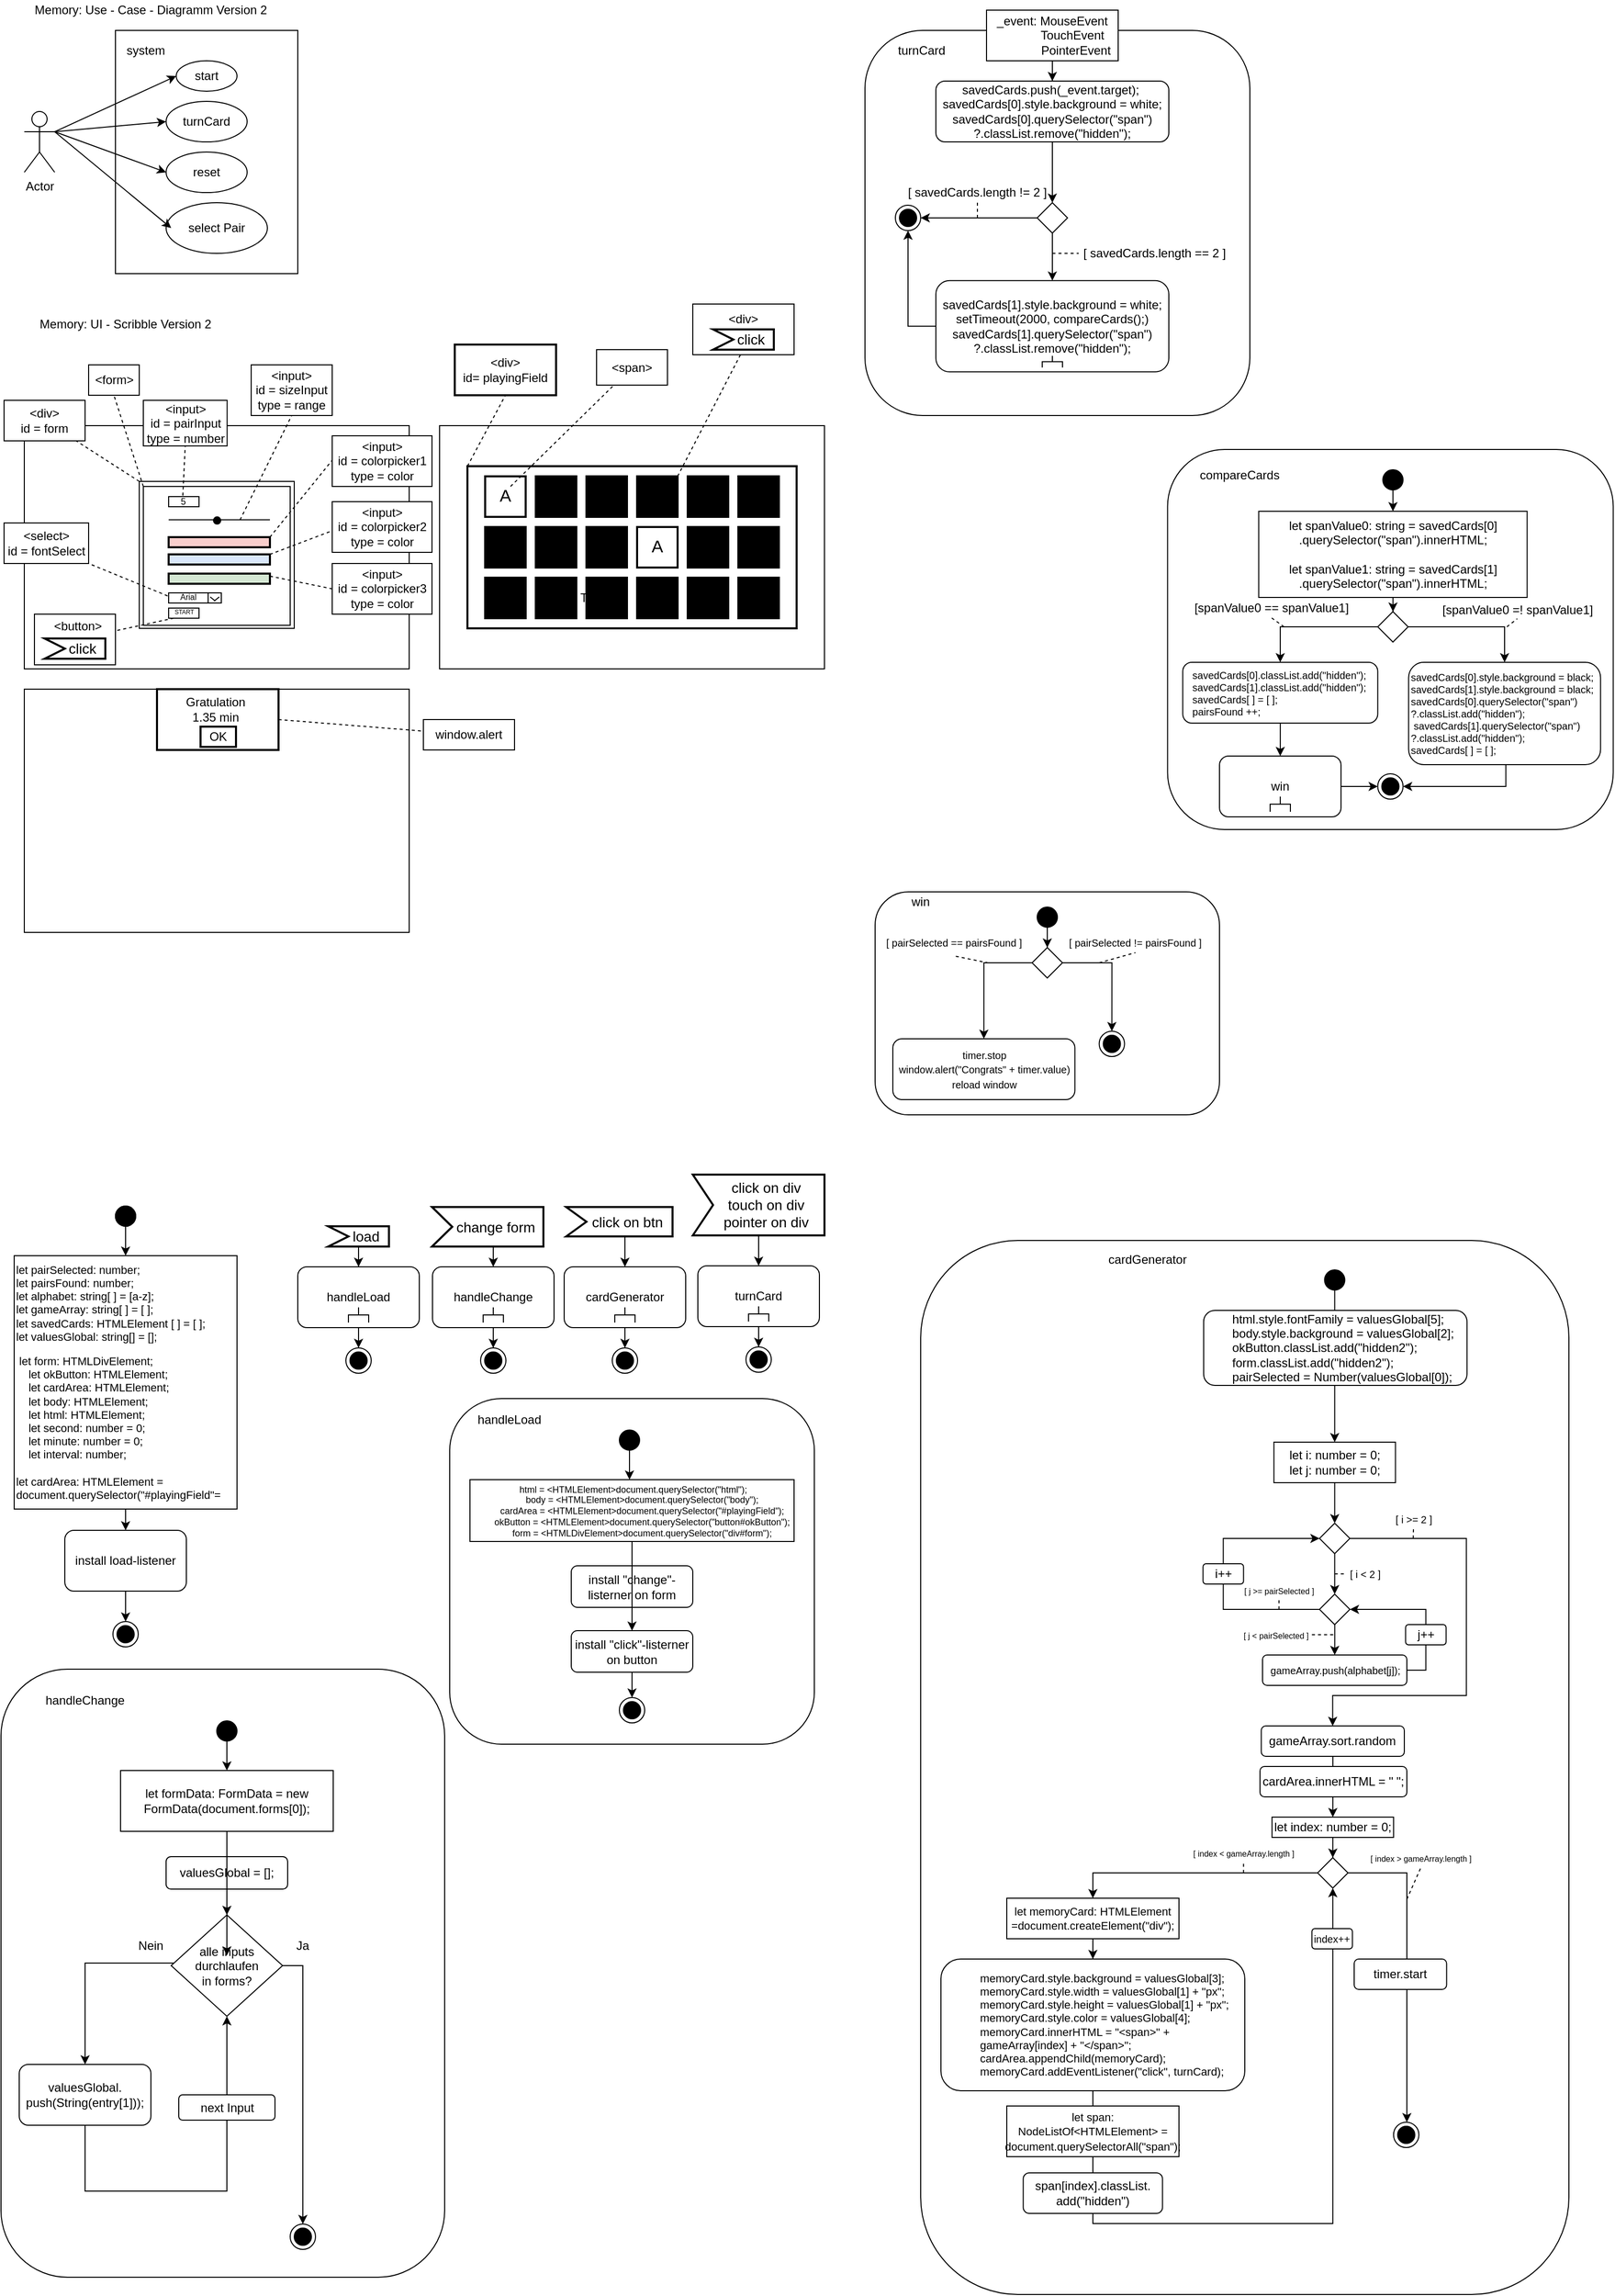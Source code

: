 <mxfile version="14.5.1" type="device"><diagram id="ZPN4WHzuzxvApiac8Gdd" name="Seite-1"><mxGraphModel dx="4063" dy="2463" grid="1" gridSize="10" guides="1" tooltips="1" connect="1" arrows="1" fold="1" page="1" pageScale="1" pageWidth="827" pageHeight="1169" math="0" shadow="0"><root><mxCell id="0"/><mxCell id="1" parent="0"/><mxCell id="v6Eif0dE07avWR1erh9x-109" value="" style="rounded=0;whiteSpace=wrap;html=1;" parent="1" vertex="1"><mxGeometry x="690" y="310" width="100" height="50" as="geometry"/></mxCell><mxCell id="v6Eif0dE07avWR1erh9x-29" value="Memory: UI - Scribble Version 2" style="text;html=1;strokeColor=none;fillColor=none;align=center;verticalAlign=middle;whiteSpace=wrap;rounded=0;" parent="1" vertex="1"><mxGeometry x="30" y="320" width="200" height="20" as="geometry"/></mxCell><mxCell id="v6Eif0dE07avWR1erh9x-32" value="" style="rounded=0;whiteSpace=wrap;html=1;movable=0;resizable=0;rotatable=0;deletable=0;editable=0;connectable=0;" parent="1" vertex="1"><mxGeometry x="30" y="430" width="380" height="240" as="geometry"/></mxCell><mxCell id="v6Eif0dE07avWR1erh9x-33" value="" style="rounded=0;whiteSpace=wrap;html=1;" parent="1" vertex="1"><mxGeometry x="440" y="430" width="380" height="240" as="geometry"/></mxCell><mxCell id="v6Eif0dE07avWR1erh9x-39" value="" style="whiteSpace=wrap;html=1;aspect=fixed;strokeWidth=2;fillColor=#000000;" parent="1" vertex="1"><mxGeometry x="585" y="530" width="40" height="40" as="geometry"/></mxCell><mxCell id="v6Eif0dE07avWR1erh9x-40" value="" style="whiteSpace=wrap;html=1;aspect=fixed;strokeWidth=2;" parent="1" vertex="1"><mxGeometry x="635" y="530" width="40" height="40" as="geometry"/></mxCell><mxCell id="v6Eif0dE07avWR1erh9x-41" value="" style="whiteSpace=wrap;html=1;aspect=fixed;strokeWidth=2;fillColor=#000000;" parent="1" vertex="1"><mxGeometry x="685" y="530" width="40" height="40" as="geometry"/></mxCell><mxCell id="v6Eif0dE07avWR1erh9x-42" value="" style="whiteSpace=wrap;html=1;aspect=fixed;strokeWidth=2;fillColor=#000000;" parent="1" vertex="1"><mxGeometry x="735" y="530" width="40" height="40" as="geometry"/></mxCell><mxCell id="v6Eif0dE07avWR1erh9x-52" value="" style="whiteSpace=wrap;html=1;aspect=fixed;strokeWidth=2;fillColor=#000000;" parent="1" vertex="1"><mxGeometry x="485" y="530" width="40" height="40" as="geometry"/></mxCell><mxCell id="v6Eif0dE07avWR1erh9x-53" value="" style="whiteSpace=wrap;html=1;aspect=fixed;strokeWidth=2;fillColor=#000000;" parent="1" vertex="1"><mxGeometry x="535" y="530" width="40" height="40" as="geometry"/></mxCell><mxCell id="v6Eif0dE07avWR1erh9x-54" value="" style="whiteSpace=wrap;html=1;aspect=fixed;strokeWidth=2;" parent="1" vertex="1"><mxGeometry x="485" y="480" width="40" height="40" as="geometry"/></mxCell><mxCell id="v6Eif0dE07avWR1erh9x-55" value="" style="whiteSpace=wrap;html=1;aspect=fixed;strokeWidth=2;fillColor=#000000;" parent="1" vertex="1"><mxGeometry x="535" y="480" width="40" height="40" as="geometry"/></mxCell><mxCell id="v6Eif0dE07avWR1erh9x-56" value="" style="whiteSpace=wrap;html=1;aspect=fixed;strokeWidth=2;fillColor=#000000;" parent="1" vertex="1"><mxGeometry x="735" y="480" width="40" height="40" as="geometry"/></mxCell><mxCell id="v6Eif0dE07avWR1erh9x-57" value="" style="whiteSpace=wrap;html=1;aspect=fixed;strokeWidth=2;fillColor=#000000;" parent="1" vertex="1"><mxGeometry x="685" y="480" width="40" height="40" as="geometry"/></mxCell><mxCell id="v6Eif0dE07avWR1erh9x-58" value="" style="whiteSpace=wrap;html=1;aspect=fixed;strokeWidth=2;fillColor=#000000;" parent="1" vertex="1"><mxGeometry x="635" y="480" width="40" height="40" as="geometry"/></mxCell><mxCell id="v6Eif0dE07avWR1erh9x-59" value="" style="whiteSpace=wrap;html=1;aspect=fixed;strokeWidth=2;fillColor=#000000;" parent="1" vertex="1"><mxGeometry x="585" y="480" width="40" height="40" as="geometry"/></mxCell><mxCell id="v6Eif0dE07avWR1erh9x-80" value="" style="whiteSpace=wrap;html=1;aspect=fixed;strokeWidth=2;fillColor=#000000;" parent="1" vertex="1"><mxGeometry x="585" y="580" width="40" height="40" as="geometry"/></mxCell><mxCell id="v6Eif0dE07avWR1erh9x-81" value="" style="whiteSpace=wrap;html=1;aspect=fixed;strokeWidth=2;fillColor=#000000;" parent="1" vertex="1"><mxGeometry x="635" y="580" width="40" height="40" as="geometry"/></mxCell><mxCell id="v6Eif0dE07avWR1erh9x-82" value="" style="whiteSpace=wrap;html=1;aspect=fixed;strokeWidth=2;fillColor=#000000;" parent="1" vertex="1"><mxGeometry x="685" y="580" width="40" height="40" as="geometry"/></mxCell><mxCell id="v6Eif0dE07avWR1erh9x-83" value="" style="whiteSpace=wrap;html=1;aspect=fixed;strokeWidth=2;fillColor=#000000;" parent="1" vertex="1"><mxGeometry x="735" y="580" width="40" height="40" as="geometry"/></mxCell><mxCell id="v6Eif0dE07avWR1erh9x-84" value="" style="whiteSpace=wrap;html=1;aspect=fixed;strokeWidth=2;fillColor=#000000;" parent="1" vertex="1"><mxGeometry x="485" y="580" width="40" height="40" as="geometry"/></mxCell><mxCell id="v6Eif0dE07avWR1erh9x-85" value="" style="whiteSpace=wrap;html=1;aspect=fixed;strokeWidth=2;fillColor=#000000;" parent="1" vertex="1"><mxGeometry x="535" y="580" width="40" height="40" as="geometry"/></mxCell><mxCell id="v6Eif0dE07avWR1erh9x-89" value="&lt;font style=&quot;font-size: 17px&quot;&gt;A&lt;/font&gt;" style="text;html=1;strokeColor=none;fillColor=none;align=center;verticalAlign=middle;whiteSpace=wrap;rounded=0;" parent="1" vertex="1"><mxGeometry x="485" y="490" width="40" height="20" as="geometry"/></mxCell><mxCell id="v6Eif0dE07avWR1erh9x-90" value="&lt;font style=&quot;font-size: 17px&quot;&gt;A&lt;/font&gt;" style="text;html=1;strokeColor=none;fillColor=none;align=center;verticalAlign=middle;whiteSpace=wrap;rounded=0;" parent="1" vertex="1"><mxGeometry x="635" y="540" width="40" height="20" as="geometry"/></mxCell><mxCell id="v6Eif0dE07avWR1erh9x-92" value="" style="rounded=0;whiteSpace=wrap;html=1;strokeColor=#000000;strokeWidth=2;fillColor=none;" parent="1" vertex="1"><mxGeometry x="467.5" y="470" width="325" height="160" as="geometry"/></mxCell><mxCell id="v6Eif0dE07avWR1erh9x-94" value="Text" style="text;html=1;strokeColor=none;fillColor=none;align=center;verticalAlign=middle;whiteSpace=wrap;rounded=0;" parent="1" vertex="1"><mxGeometry x="570" y="590" width="40" height="20" as="geometry"/></mxCell><mxCell id="v6Eif0dE07avWR1erh9x-98" value="" style="endArrow=none;dashed=1;html=1;entryX=0.5;entryY=1;entryDx=0;entryDy=0;" parent="1" target="v6Eif0dE07avWR1erh9x-99" edge="1"><mxGeometry width="50" height="50" relative="1" as="geometry"><mxPoint x="467.5" y="470" as="sourcePoint"/><mxPoint x="468" y="390" as="targetPoint"/></mxGeometry></mxCell><mxCell id="v6Eif0dE07avWR1erh9x-99" value="&amp;lt;div&amp;gt;&lt;br&gt;id= playingField" style="rounded=0;whiteSpace=wrap;html=1;strokeColor=#000000;strokeWidth=2;fillColor=none;" parent="1" vertex="1"><mxGeometry x="455" y="350" width="100" height="50" as="geometry"/></mxCell><mxCell id="v6Eif0dE07avWR1erh9x-100" value="" style="endArrow=none;dashed=1;html=1;" parent="1" edge="1"><mxGeometry width="50" height="50" relative="1" as="geometry"><mxPoint x="675" y="480" as="sourcePoint"/><mxPoint x="737.069" y="360.0" as="targetPoint"/></mxGeometry></mxCell><mxCell id="v6Eif0dE07avWR1erh9x-102" value="" style="group" parent="1" vertex="1" connectable="0"><mxGeometry x="30" y="690" width="380" height="240" as="geometry"/></mxCell><mxCell id="v6Eif0dE07avWR1erh9x-34" value="" style="rounded=0;whiteSpace=wrap;html=1;" parent="v6Eif0dE07avWR1erh9x-102" vertex="1"><mxGeometry width="380" height="240" as="geometry"/></mxCell><mxCell id="v6Eif0dE07avWR1erh9x-86" value="" style="rounded=0;whiteSpace=wrap;html=1;strokeWidth=2;" parent="v6Eif0dE07avWR1erh9x-102" vertex="1"><mxGeometry x="131" width="120" height="60" as="geometry"/></mxCell><mxCell id="v6Eif0dE07avWR1erh9x-87" value="OK" style="rounded=0;whiteSpace=wrap;html=1;strokeWidth=2;" parent="v6Eif0dE07avWR1erh9x-102" vertex="1"><mxGeometry x="174" y="37" width="35" height="20" as="geometry"/></mxCell><mxCell id="v6Eif0dE07avWR1erh9x-88" value="Gratulation&lt;br&gt;1.35 min" style="text;html=1;strokeColor=none;fillColor=none;align=center;verticalAlign=middle;whiteSpace=wrap;rounded=0;" parent="v6Eif0dE07avWR1erh9x-102" vertex="1"><mxGeometry x="151" y="10" width="76" height="20" as="geometry"/></mxCell><mxCell id="v6Eif0dE07avWR1erh9x-103" value="" style="endArrow=none;dashed=1;html=1;exitX=0.131;exitY=0.125;exitDx=0;exitDy=0;exitPerimeter=0;" parent="1" source="v6Eif0dE07avWR1erh9x-92" target="v6Eif0dE07avWR1erh9x-105" edge="1"><mxGeometry width="50" height="50" relative="1" as="geometry"><mxPoint x="570" y="430" as="sourcePoint"/><mxPoint x="620" y="380" as="targetPoint"/></mxGeometry></mxCell><mxCell id="v6Eif0dE07avWR1erh9x-105" value="&amp;lt;span&amp;gt;" style="rounded=0;whiteSpace=wrap;html=1;" parent="1" vertex="1"><mxGeometry x="595" y="355" width="70" height="35" as="geometry"/></mxCell><mxCell id="v6Eif0dE07avWR1erh9x-106" value="" style="endArrow=none;dashed=1;html=1;exitX=1;exitY=0.5;exitDx=0;exitDy=0;" parent="1" source="v6Eif0dE07avWR1erh9x-86" target="v6Eif0dE07avWR1erh9x-107" edge="1"><mxGeometry width="50" height="50" relative="1" as="geometry"><mxPoint x="370" y="750" as="sourcePoint"/><mxPoint x="440" y="740" as="targetPoint"/></mxGeometry></mxCell><mxCell id="v6Eif0dE07avWR1erh9x-107" value="window.alert" style="rounded=0;whiteSpace=wrap;html=1;" parent="1" vertex="1"><mxGeometry x="424" y="720" width="90" height="30" as="geometry"/></mxCell><mxCell id="v6Eif0dE07avWR1erh9x-111" value="" style="group" parent="1" vertex="1" connectable="0"><mxGeometry x="30" y="10" width="270" height="270" as="geometry"/></mxCell><mxCell id="v6Eif0dE07avWR1erh9x-20" value="" style="rounded=0;whiteSpace=wrap;html=1;" parent="v6Eif0dE07avWR1erh9x-111" vertex="1"><mxGeometry x="90" y="30" width="180" height="240" as="geometry"/></mxCell><mxCell id="v6Eif0dE07avWR1erh9x-1" value="Actor" style="shape=umlActor;verticalLabelPosition=bottom;verticalAlign=top;html=1;outlineConnect=0;" parent="v6Eif0dE07avWR1erh9x-111" vertex="1"><mxGeometry y="110" width="30" height="60" as="geometry"/></mxCell><mxCell id="v6Eif0dE07avWR1erh9x-2" value="system&lt;br&gt;" style="text;html=1;strokeColor=none;fillColor=none;align=center;verticalAlign=middle;whiteSpace=wrap;rounded=0;" parent="v6Eif0dE07avWR1erh9x-111" vertex="1"><mxGeometry x="100" y="40" width="40" height="20" as="geometry"/></mxCell><mxCell id="v6Eif0dE07avWR1erh9x-13" value="" style="group" parent="v6Eif0dE07avWR1erh9x-111" vertex="1" connectable="0"><mxGeometry x="140" y="100" width="80" height="40" as="geometry"/></mxCell><mxCell id="v6Eif0dE07avWR1erh9x-11" value="" style="ellipse;whiteSpace=wrap;html=1;" parent="v6Eif0dE07avWR1erh9x-13" vertex="1"><mxGeometry width="80" height="40" as="geometry"/></mxCell><mxCell id="v6Eif0dE07avWR1erh9x-5" value="turnCard" style="text;html=1;strokeColor=none;fillColor=none;align=center;verticalAlign=middle;whiteSpace=wrap;rounded=0;" parent="v6Eif0dE07avWR1erh9x-13" vertex="1"><mxGeometry x="20" y="10" width="40" height="20" as="geometry"/></mxCell><mxCell id="v6Eif0dE07avWR1erh9x-14" value="" style="group" parent="v6Eif0dE07avWR1erh9x-111" vertex="1" connectable="0"><mxGeometry x="140" y="150" width="80" height="40" as="geometry"/></mxCell><mxCell id="v6Eif0dE07avWR1erh9x-10" value="" style="ellipse;whiteSpace=wrap;html=1;" parent="v6Eif0dE07avWR1erh9x-14" vertex="1"><mxGeometry width="80" height="40" as="geometry"/></mxCell><mxCell id="v6Eif0dE07avWR1erh9x-6" value="reset" style="text;html=1;strokeColor=none;fillColor=none;align=center;verticalAlign=middle;whiteSpace=wrap;rounded=0;" parent="v6Eif0dE07avWR1erh9x-14" vertex="1"><mxGeometry x="20" y="10" width="40" height="20" as="geometry"/></mxCell><mxCell id="v6Eif0dE07avWR1erh9x-17" value="" style="group" parent="v6Eif0dE07avWR1erh9x-111" vertex="1" connectable="0"><mxGeometry x="140" y="200" width="100" height="50" as="geometry"/></mxCell><mxCell id="v6Eif0dE07avWR1erh9x-9" value="" style="ellipse;whiteSpace=wrap;html=1;" parent="v6Eif0dE07avWR1erh9x-17" vertex="1"><mxGeometry width="100" height="50" as="geometry"/></mxCell><mxCell id="v6Eif0dE07avWR1erh9x-7" value="select Pair" style="text;html=1;strokeColor=none;fillColor=none;align=center;verticalAlign=middle;whiteSpace=wrap;rounded=0;" parent="v6Eif0dE07avWR1erh9x-17" vertex="1"><mxGeometry x="5" y="15" width="90" height="20" as="geometry"/></mxCell><mxCell id="v6Eif0dE07avWR1erh9x-19" value="" style="group" parent="v6Eif0dE07avWR1erh9x-111" vertex="1" connectable="0"><mxGeometry x="150" y="60" width="60" height="30" as="geometry"/></mxCell><mxCell id="v6Eif0dE07avWR1erh9x-8" value="" style="ellipse;whiteSpace=wrap;html=1;" parent="v6Eif0dE07avWR1erh9x-19" vertex="1"><mxGeometry width="60" height="30" as="geometry"/></mxCell><mxCell id="v6Eif0dE07avWR1erh9x-3" value="start" style="text;html=1;strokeColor=none;fillColor=none;align=center;verticalAlign=middle;whiteSpace=wrap;rounded=0;" parent="v6Eif0dE07avWR1erh9x-19" vertex="1"><mxGeometry x="10" y="5" width="40" height="20" as="geometry"/></mxCell><mxCell id="v6Eif0dE07avWR1erh9x-24" value="" style="endArrow=classic;html=1;entryX=0;entryY=0.5;entryDx=0;entryDy=0;" parent="v6Eif0dE07avWR1erh9x-111" target="v6Eif0dE07avWR1erh9x-8" edge="1"><mxGeometry width="50" height="50" relative="1" as="geometry"><mxPoint x="30" y="130" as="sourcePoint"/><mxPoint x="80" y="80" as="targetPoint"/></mxGeometry></mxCell><mxCell id="v6Eif0dE07avWR1erh9x-25" value="" style="endArrow=classic;html=1;entryX=0;entryY=0.5;entryDx=0;entryDy=0;" parent="v6Eif0dE07avWR1erh9x-111" target="v6Eif0dE07avWR1erh9x-11" edge="1"><mxGeometry width="50" height="50" relative="1" as="geometry"><mxPoint x="30" y="130" as="sourcePoint"/><mxPoint x="90" y="70" as="targetPoint"/></mxGeometry></mxCell><mxCell id="v6Eif0dE07avWR1erh9x-26" value="" style="endArrow=classic;html=1;entryX=0;entryY=0.5;entryDx=0;entryDy=0;" parent="v6Eif0dE07avWR1erh9x-111" target="v6Eif0dE07avWR1erh9x-10" edge="1"><mxGeometry width="50" height="50" relative="1" as="geometry"><mxPoint x="30" y="130" as="sourcePoint"/><mxPoint x="150" y="130" as="targetPoint"/></mxGeometry></mxCell><mxCell id="v6Eif0dE07avWR1erh9x-27" value="" style="endArrow=classic;html=1;entryX=0;entryY=0.5;entryDx=0;entryDy=0;" parent="v6Eif0dE07avWR1erh9x-111" target="v6Eif0dE07avWR1erh9x-7" edge="1"><mxGeometry width="50" height="50" relative="1" as="geometry"><mxPoint x="30" y="130" as="sourcePoint"/><mxPoint x="120" y="220" as="targetPoint"/></mxGeometry></mxCell><mxCell id="v6Eif0dE07avWR1erh9x-30" value="Memory: Use - Case - Diagramm Version 2" style="text;html=1;strokeColor=none;fillColor=none;align=center;verticalAlign=middle;whiteSpace=wrap;rounded=0;" parent="v6Eif0dE07avWR1erh9x-111" vertex="1"><mxGeometry width="250" height="20" as="geometry"/></mxCell><mxCell id="v6Eif0dE07avWR1erh9x-112" value="" style="group" parent="1" vertex="1" connectable="0"><mxGeometry x="710" y="315" width="60" height="40" as="geometry"/></mxCell><mxCell id="v6Eif0dE07avWR1erh9x-110" value="&amp;lt;div&amp;gt;" style="text;html=1;strokeColor=none;fillColor=none;align=center;verticalAlign=middle;whiteSpace=wrap;rounded=0;" parent="v6Eif0dE07avWR1erh9x-112" vertex="1"><mxGeometry x="10" width="40" height="20" as="geometry"/></mxCell><mxCell id="v6Eif0dE07avWR1erh9x-108" value="click" style="html=1;shape=mxgraph.infographic.ribbonSimple;notch1=20;notch2=0;align=center;verticalAlign=middle;fontSize=14;fontStyle=0;fillColor=#FFFFFF;flipH=0;spacingRight=0;spacingLeft=14;strokeColor=#000000;strokeWidth=2;" parent="v6Eif0dE07avWR1erh9x-112" vertex="1"><mxGeometry y="20" width="60" height="20" as="geometry"/></mxCell><mxCell id="MOrZISaLYIalz9yvOkqi-12" value="" style="group" parent="1" vertex="1" connectable="0"><mxGeometry x="20" y="1329" width="220" height="325" as="geometry"/></mxCell><mxCell id="v6Eif0dE07avWR1erh9x-115" value="&lt;p style=&quot;font-size: 11px&quot;&gt;&lt;font style=&quot;font-size: 11px&quot;&gt;let pairSelected: number;&lt;br&gt;&lt;/font&gt;&lt;font style=&quot;font-size: 11px&quot;&gt;let pairsFound: number;&lt;br&gt;&lt;/font&gt;&lt;font style=&quot;font-size: 11px&quot;&gt;let alphabet: string[ ] = [a-z];&lt;br&gt;&lt;/font&gt;&lt;font style=&quot;font-size: 11px&quot;&gt;let gameArray: string[ ] = [ ];&lt;br&gt;&lt;/font&gt;&lt;font style=&quot;font-size: 11px&quot;&gt;let savedCards: HTMLElement [ ] = [ ];&lt;br&gt;&lt;/font&gt;let valuesGlobal: string[] = [];&lt;/p&gt;&lt;p style=&quot;font-size: 11px&quot;&gt;&amp;nbsp;let form: HTMLDivElement;&lt;br&gt;&amp;nbsp; &amp;nbsp; let okButton: HTMLElement;&lt;br&gt;&amp;nbsp; &amp;nbsp; let cardArea: HTMLElement;&lt;br&gt;&amp;nbsp; &amp;nbsp; let body: HTMLElement;&lt;br&gt;&amp;nbsp; &amp;nbsp; let html: HTMLElement;&lt;br&gt;&amp;nbsp; &amp;nbsp; let second: number = 0;&lt;br&gt;&amp;nbsp; &amp;nbsp; let minute: number = 0;&lt;br&gt;&amp;nbsp; &amp;nbsp; let interval: number;&lt;font style=&quot;font-size: 11px&quot;&gt;&lt;br&gt;&lt;/font&gt;&lt;font style=&quot;font-size: 11px&quot;&gt;&lt;br&gt;&lt;/font&gt;&lt;font style=&quot;font-size: 11px&quot;&gt;let cardArea: HTMLElement = document.querySelector(&quot;#playingField&quot;=&lt;/font&gt;&lt;/p&gt;" style="rounded=0;whiteSpace=wrap;html=1;strokeWidth=1;align=left;" parent="MOrZISaLYIalz9yvOkqi-12" vertex="1"><mxGeometry y="-80" width="220" height="250" as="geometry"/></mxCell><mxCell id="MOrZISaLYIalz9yvOkqi-3" value="" style="ellipse;html=1;shape=endState;fillColor=#000000;" parent="MOrZISaLYIalz9yvOkqi-12" vertex="1"><mxGeometry x="97.5" y="281" width="25" height="25" as="geometry"/></mxCell><mxCell id="MOrZISaLYIalz9yvOkqi-11" style="edgeStyle=orthogonalEdgeStyle;rounded=0;orthogonalLoop=1;jettySize=auto;html=1;entryX=0.5;entryY=0;entryDx=0;entryDy=0;" parent="MOrZISaLYIalz9yvOkqi-12" source="MOrZISaLYIalz9yvOkqi-5" target="MOrZISaLYIalz9yvOkqi-3" edge="1"><mxGeometry relative="1" as="geometry"/></mxCell><mxCell id="MOrZISaLYIalz9yvOkqi-5" value="install load-listener" style="rounded=1;whiteSpace=wrap;html=1;fillColor=#FFFFFF;" parent="MOrZISaLYIalz9yvOkqi-12" vertex="1"><mxGeometry x="50" y="191" width="120" height="60" as="geometry"/></mxCell><mxCell id="MOrZISaLYIalz9yvOkqi-8" value="" style="edgeStyle=orthogonalEdgeStyle;rounded=0;orthogonalLoop=1;jettySize=auto;html=1;" parent="MOrZISaLYIalz9yvOkqi-12" source="v6Eif0dE07avWR1erh9x-115" target="MOrZISaLYIalz9yvOkqi-5" edge="1"><mxGeometry relative="1" as="geometry"/></mxCell><mxCell id="MOrZISaLYIalz9yvOkqi-47" style="edgeStyle=orthogonalEdgeStyle;rounded=0;orthogonalLoop=1;jettySize=auto;html=1;entryX=0.5;entryY=0;entryDx=0;entryDy=0;" parent="1" source="MOrZISaLYIalz9yvOkqi-39" target="MOrZISaLYIalz9yvOkqi-45" edge="1"><mxGeometry relative="1" as="geometry"/></mxCell><mxCell id="MOrZISaLYIalz9yvOkqi-39" value="load" style="html=1;shape=mxgraph.infographic.ribbonSimple;notch1=20;notch2=0;align=center;verticalAlign=middle;fontSize=14;fontStyle=0;fillColor=#FFFFFF;flipH=0;spacingRight=0;spacingLeft=14;strokeColor=#000000;strokeWidth=2;" parent="1" vertex="1"><mxGeometry x="330" y="1220" width="60" height="20" as="geometry"/></mxCell><mxCell id="MOrZISaLYIalz9yvOkqi-41" value="" style="ellipse;html=1;shape=endState;fillColor=#000000;" parent="1" vertex="1"><mxGeometry x="347.5" y="1340" width="25" height="25" as="geometry"/></mxCell><mxCell id="MOrZISaLYIalz9yvOkqi-44" value="" style="group" parent="1" vertex="1" connectable="0"><mxGeometry x="300" y="1260" width="120" height="60" as="geometry"/></mxCell><mxCell id="MOrZISaLYIalz9yvOkqi-45" value="handleLoad" style="rounded=1;whiteSpace=wrap;html=1;strokeColor=#000000;strokeWidth=1;fillColor=#ffffff;" parent="MOrZISaLYIalz9yvOkqi-44" vertex="1"><mxGeometry width="120" height="60" as="geometry"/></mxCell><mxCell id="MOrZISaLYIalz9yvOkqi-46" value="" style="html=1;shape=mxgraph.flowchart.annotation_2;align=left;labelPosition=right;strokeColor=#000000;strokeWidth=1;fillColor=#ffffff;rotation=90;" parent="MOrZISaLYIalz9yvOkqi-44" vertex="1"><mxGeometry x="52.5" y="37.5" width="15" height="20" as="geometry"/></mxCell><mxCell id="MOrZISaLYIalz9yvOkqi-48" style="edgeStyle=orthogonalEdgeStyle;rounded=0;orthogonalLoop=1;jettySize=auto;html=1;entryX=0.5;entryY=0;entryDx=0;entryDy=0;" parent="1" source="MOrZISaLYIalz9yvOkqi-45" target="MOrZISaLYIalz9yvOkqi-41" edge="1"><mxGeometry relative="1" as="geometry"/></mxCell><mxCell id="MOrZISaLYIalz9yvOkqi-58" style="edgeStyle=orthogonalEdgeStyle;rounded=0;orthogonalLoop=1;jettySize=auto;html=1;exitX=0;exitY=0;exitDx=65;exitDy=60;exitPerimeter=0;entryX=0.5;entryY=0;entryDx=0;entryDy=0;" parent="1" source="MOrZISaLYIalz9yvOkqi-49" target="MOrZISaLYIalz9yvOkqi-54" edge="1"><mxGeometry relative="1" as="geometry"/></mxCell><mxCell id="MOrZISaLYIalz9yvOkqi-49" value="click on div&lt;br&gt;touch on div&lt;br&gt;pointer on div" style="html=1;shape=mxgraph.infographic.ribbonSimple;notch1=20;notch2=0;align=center;verticalAlign=middle;fontSize=14;fontStyle=0;fillColor=#FFFFFF;flipH=0;spacingRight=0;spacingLeft=14;strokeColor=#000000;strokeWidth=2;" parent="1" vertex="1"><mxGeometry x="690" y="1169" width="130" height="60" as="geometry"/></mxCell><mxCell id="MOrZISaLYIalz9yvOkqi-52" value="" style="ellipse;html=1;shape=endState;fillColor=#000000;" parent="1" vertex="1"><mxGeometry x="742.5" y="1339" width="25" height="25" as="geometry"/></mxCell><mxCell id="MOrZISaLYIalz9yvOkqi-53" value="" style="group" parent="1" vertex="1" connectable="0"><mxGeometry x="695" y="1259" width="120" height="60" as="geometry"/></mxCell><mxCell id="MOrZISaLYIalz9yvOkqi-54" value="turnCard" style="rounded=1;whiteSpace=wrap;html=1;strokeColor=#000000;strokeWidth=1;fillColor=#ffffff;" parent="MOrZISaLYIalz9yvOkqi-53" vertex="1"><mxGeometry width="120" height="60" as="geometry"/></mxCell><mxCell id="MOrZISaLYIalz9yvOkqi-55" value="" style="html=1;shape=mxgraph.flowchart.annotation_2;align=left;labelPosition=right;strokeColor=#000000;strokeWidth=1;fillColor=#ffffff;rotation=90;" parent="MOrZISaLYIalz9yvOkqi-53" vertex="1"><mxGeometry x="52.5" y="37.5" width="15" height="20" as="geometry"/></mxCell><mxCell id="MOrZISaLYIalz9yvOkqi-56" style="edgeStyle=orthogonalEdgeStyle;rounded=0;orthogonalLoop=1;jettySize=auto;html=1;entryX=0.5;entryY=0;entryDx=0;entryDy=0;" parent="1" source="MOrZISaLYIalz9yvOkqi-54" target="MOrZISaLYIalz9yvOkqi-52" edge="1"><mxGeometry relative="1" as="geometry"/></mxCell><mxCell id="MOrZISaLYIalz9yvOkqi-64" value="" style="edgeStyle=orthogonalEdgeStyle;rounded=0;orthogonalLoop=1;jettySize=auto;html=1;" parent="1" source="MOrZISaLYIalz9yvOkqi-59" target="MOrZISaLYIalz9yvOkqi-62" edge="1"><mxGeometry relative="1" as="geometry"/></mxCell><mxCell id="MOrZISaLYIalz9yvOkqi-59" value="&lt;span style=&quot;color: rgba(0 , 0 , 0 , 0) ; font-family: monospace ; font-size: 0px&quot;&gt;%3CmxGraphModel%3E%3Croot%3E%3CmxCell%20id%3D%220%22%2F%3E%3CmxCell%20id%3D%221%22%20parent%3D%220%22%2F%3E%3CmxCell%20id%3D%222%22%20value%3D%22%22%20style%3D%22group%22%20vertex%3D%221%22%20connectable%3D%220%22%20parent%3D%221%22%3E%3CmxGeometry%20x%3D%22930%22%20y%3D%2230%22%20width%3D%22210%22%20height%3D%22325%22%20as%3D%22geometry%22%2F%3E%3C%2FmxCell%3E%3CmxCell%20id%3D%223%22%20value%3D%22%26lt%3Bfont%20style%3D%26quot%3Bfont-size%3A%2011px%26quot%3B%26gt%3Blet%20pairSelected%3A%20number%3B%26lt%3Bbr%26gt%3Blet%20pairsFound%3A%20number%3B%26lt%3Bbr%26gt%3B%26lt%3B%2Ffont%26gt%3B%26lt%3Bdiv%20style%3D%26quot%3Bfont-size%3A%2011px%26quot%3B%26gt%3B%26lt%3Bfont%20style%3D%26quot%3Bfont-size%3A%2011px%26quot%3B%26gt%3Blet%20alphabet%3A%20string%5B%20%5D%20%3D%20%5Ba-z%5D%3B%26lt%3B%2Ffont%26gt%3B%26lt%3B%2Fdiv%26gt%3B%26lt%3Bdiv%20style%3D%26quot%3Bfont-size%3A%2011px%26quot%3B%26gt%3B%26lt%3Bfont%20style%3D%26quot%3Bfont-size%3A%2011px%26quot%3B%26gt%3Blet%20gameArray%3A%20string%5B%20%5D%20%3D%20%5B%20%5D%3B%26lt%3Bbr%26gt%3Blet%20savedCards%3A%20HTMLElement%20%5B%20%5D%20%3D%20%5B%20%5D%3B%26lt%3B%2Ffont%26gt%3B%26lt%3B%2Fdiv%26gt%3B%26lt%3Bdiv%20style%3D%26quot%3Bfont-size%3A%2011px%26quot%3B%26gt%3B%26lt%3Bfont%20style%3D%26quot%3Bfont-size%3A%2011px%26quot%3B%26gt%3B%26lt%3Bbr%26gt%3Blet%20cardArea%3A%20HTMLElement%20%3D%20document.querySelector(%26quot%3B%23playingField%26quot%3B%3D%26lt%3B%2Ffont%26gt%3B%26lt%3B%2Fdiv%26gt%3B%22%20style%3D%22rounded%3D0%3BwhiteSpace%3Dwrap%3Bhtml%3D1%3BstrokeWidth%3D1%3Balign%3Dleft%3B%22%20vertex%3D%221%22%20parent%3D%222%22%3E%3CmxGeometry%20y%3D%2250%22%20width%3D%22210%22%20height%3D%22110%22%20as%3D%22geometry%22%2F%3E%3C%2FmxCell%3E%3CmxCell%20id%3D%224%22%20value%3D%22%22%20style%3D%22ellipse%3Bhtml%3D1%3Bshape%3DendState%3BfillColor%3D%23000000%3B%22%20vertex%3D%221%22%20parent%3D%222%22%3E%3CmxGeometry%20x%3D%2290%22%20y%3D%22295%22%20width%3D%2230%22%20height%3D%2230%22%20as%3D%22geometry%22%2F%3E%3C%2FmxCell%3E%3CmxCell%20id%3D%225%22%20value%3D%22%22%20style%3D%22edgeStyle%3DorthogonalEdgeStyle%3Brounded%3D0%3BorthogonalLoop%3D1%3BjettySize%3Dauto%3Bhtml%3D1%3B%22%20edge%3D%221%22%20parent%3D%222%22%20source%3D%226%22%20target%3D%223%22%3E%3CmxGeometry%20relative%3D%221%22%20as%3D%22geometry%22%2F%3E%3C%2FmxCell%3E%3CmxCell%20id%3D%226%22%20value%3D%22%22%20style%3D%22ellipse%3BwhiteSpace%3Dwrap%3Bhtml%3D1%3Baspect%3Dfixed%3BstrokeColor%3D%23000000%3BfillColor%3D%23000000%3B%22%20vertex%3D%221%22%20parent%3D%222%22%3E%3CmxGeometry%20x%3D%2290%22%20width%3D%2230%22%20height%3D%2230%22%20as%3D%22geometry%22%2F%3E%3C%2FmxCell%3E%3CmxCell%20id%3D%227%22%20style%3D%22edgeStyle%3DorthogonalEdgeStyle%3Brounded%3D0%3BorthogonalLoop%3D1%3BjettySize%3Dauto%3Bhtml%3D1%3BentryX%3D0.5%3BentryY%3D0%3BentryDx%3D0%3BentryDy%3D0%3B%22%20edge%3D%221%22%20parent%3D%222%22%20source%3D%228%22%20target%3D%224%22%3E%3CmxGeometry%20relative%3D%221%22%20as%3D%22geometry%22%2F%3E%3C%2FmxCell%3E%3CmxCell%20id%3D%228%22%20value%3D%22install%20load-listener%22%20style%3D%22rounded%3D1%3BwhiteSpace%3Dwrap%3Bhtml%3D1%3BfillColor%3D%23FFFFFF%3B%22%20vertex%3D%221%22%20parent%3D%222%22%3E%3CmxGeometry%20x%3D%2245%22%20y%3D%22210%22%20width%3D%22120%22%20height%3D%2260%22%20as%3D%22geometry%22%2F%3E%3C%2FmxCell%3E%3CmxCell%20id%3D%229%22%20value%3D%22%22%20style%3D%22edgeStyle%3DorthogonalEdgeStyle%3Brounded%3D0%3BorthogonalLoop%3D1%3BjettySize%3Dauto%3Bhtml%3D1%3B%22%20edge%3D%221%22%20parent%3D%222%22%20source%3D%223%22%20target%3D%228%22%3E%3CmxGeometry%20relative%3D%221%22%20as%3D%22geometry%22%2F%3E%3C%2FmxCell%3E%3C%2Froot%3E%3C%2FmxGraphModel%3E&lt;/span&gt;" style="ellipse;whiteSpace=wrap;html=1;aspect=fixed;strokeColor=#000000;fillColor=#000000;" parent="1" vertex="1"><mxGeometry x="1313.75" y="1263" width="20" height="20" as="geometry"/></mxCell><mxCell id="MOrZISaLYIalz9yvOkqi-61" value="&lt;div&gt;&amp;nbsp; &amp;nbsp; &amp;nbsp; &amp;nbsp; html.style.fontFamily = valuesGlobal[5];&lt;/div&gt;&lt;div&gt;&amp;nbsp; &amp;nbsp; &amp;nbsp; &amp;nbsp; body.style.background = valuesGlobal[2];&lt;/div&gt;&lt;div&gt;&amp;nbsp; &amp;nbsp; &amp;nbsp; &amp;nbsp; okButton.classList.add(&quot;hidden2&quot;);&lt;/div&gt;&lt;div&gt;&amp;nbsp; &amp;nbsp; &amp;nbsp; &amp;nbsp; form.classList.add(&quot;hidden2&quot;);&lt;/div&gt;&lt;div&gt;&amp;nbsp; &amp;nbsp; &amp;nbsp; &amp;nbsp; pairSelected = Number(valuesGlobal[0]);&lt;/div&gt;" style="rounded=1;whiteSpace=wrap;html=1;strokeColor=#000000;strokeWidth=1;fillColor=#ffffff;align=left;" parent="1" vertex="1"><mxGeometry x="1194.38" y="1303" width="260" height="74" as="geometry"/></mxCell><mxCell id="MOrZISaLYIalz9yvOkqi-65" value="" style="edgeStyle=orthogonalEdgeStyle;rounded=0;orthogonalLoop=1;jettySize=auto;html=1;" parent="1" source="MOrZISaLYIalz9yvOkqi-62" target="MOrZISaLYIalz9yvOkqi-63" edge="1"><mxGeometry relative="1" as="geometry"/></mxCell><mxCell id="MOrZISaLYIalz9yvOkqi-62" value="let i: number = 0;&lt;br&gt;let j: number = 0;" style="rounded=0;whiteSpace=wrap;html=1;strokeColor=#000000;strokeWidth=1;fillColor=#ffffff;" parent="1" vertex="1"><mxGeometry x="1263.75" y="1433" width="120" height="40" as="geometry"/></mxCell><mxCell id="MOrZISaLYIalz9yvOkqi-67" value="" style="edgeStyle=orthogonalEdgeStyle;rounded=0;orthogonalLoop=1;jettySize=auto;html=1;" parent="1" source="MOrZISaLYIalz9yvOkqi-63" target="MOrZISaLYIalz9yvOkqi-66" edge="1"><mxGeometry relative="1" as="geometry"/></mxCell><mxCell id="MOrZISaLYIalz9yvOkqi-95" style="edgeStyle=orthogonalEdgeStyle;rounded=0;orthogonalLoop=1;jettySize=auto;html=1;entryX=0.5;entryY=0;entryDx=0;entryDy=0;" parent="1" source="MOrZISaLYIalz9yvOkqi-63" target="MOrZISaLYIalz9yvOkqi-70" edge="1"><mxGeometry relative="1" as="geometry"><mxPoint x="1453.75" y="1693" as="targetPoint"/><Array as="points"><mxPoint x="1453.75" y="1528"/><mxPoint x="1453.75" y="1683"/><mxPoint x="1321.75" y="1683"/><mxPoint x="1321.75" y="1713"/></Array></mxGeometry></mxCell><mxCell id="MOrZISaLYIalz9yvOkqi-63" value="" style="rhombus;whiteSpace=wrap;html=1;strokeColor=#000000;strokeWidth=1;fillColor=#ffffff;" parent="1" vertex="1"><mxGeometry x="1308.75" y="1513" width="30" height="30" as="geometry"/></mxCell><mxCell id="MOrZISaLYIalz9yvOkqi-68" style="edgeStyle=orthogonalEdgeStyle;rounded=0;orthogonalLoop=1;jettySize=auto;html=1;entryX=0;entryY=0.5;entryDx=0;entryDy=0;" parent="1" source="MOrZISaLYIalz9yvOkqi-66" target="MOrZISaLYIalz9yvOkqi-63" edge="1"><mxGeometry relative="1" as="geometry"><Array as="points"><mxPoint x="1213.75" y="1598"/><mxPoint x="1213.75" y="1528"/></Array></mxGeometry></mxCell><mxCell id="MOrZISaLYIalz9yvOkqi-75" value="" style="edgeStyle=orthogonalEdgeStyle;rounded=0;orthogonalLoop=1;jettySize=auto;html=1;" parent="1" source="MOrZISaLYIalz9yvOkqi-66" target="MOrZISaLYIalz9yvOkqi-72" edge="1"><mxGeometry relative="1" as="geometry"/></mxCell><mxCell id="MOrZISaLYIalz9yvOkqi-66" value="" style="rhombus;whiteSpace=wrap;html=1;strokeColor=#000000;strokeWidth=1;fillColor=#ffffff;" parent="1" vertex="1"><mxGeometry x="1308.75" y="1583" width="30" height="30" as="geometry"/></mxCell><mxCell id="MOrZISaLYIalz9yvOkqi-69" value="i++" style="rounded=1;whiteSpace=wrap;html=1;strokeColor=#000000;strokeWidth=1;fillColor=#ffffff;" parent="1" vertex="1"><mxGeometry x="1193.75" y="1553" width="40" height="20" as="geometry"/></mxCell><mxCell id="MOrZISaLYIalz9yvOkqi-92" value="" style="edgeStyle=orthogonalEdgeStyle;rounded=0;orthogonalLoop=1;jettySize=auto;html=1;" parent="1" source="MOrZISaLYIalz9yvOkqi-70" target="MOrZISaLYIalz9yvOkqi-91" edge="1"><mxGeometry relative="1" as="geometry"/></mxCell><mxCell id="MOrZISaLYIalz9yvOkqi-70" value="gameArray.sort.random" style="rounded=1;whiteSpace=wrap;html=1;strokeColor=#000000;strokeWidth=1;fillColor=#ffffff;" parent="1" vertex="1"><mxGeometry x="1251.25" y="1713" width="141.25" height="30" as="geometry"/></mxCell><mxCell id="MOrZISaLYIalz9yvOkqi-73" style="edgeStyle=orthogonalEdgeStyle;rounded=0;orthogonalLoop=1;jettySize=auto;html=1;entryX=1;entryY=0.5;entryDx=0;entryDy=0;" parent="1" source="MOrZISaLYIalz9yvOkqi-72" target="MOrZISaLYIalz9yvOkqi-66" edge="1"><mxGeometry relative="1" as="geometry"><Array as="points"><mxPoint x="1413.75" y="1658"/><mxPoint x="1413.75" y="1598"/></Array></mxGeometry></mxCell><mxCell id="MOrZISaLYIalz9yvOkqi-72" value="&lt;font style=&quot;font-size: 10px&quot;&gt;gameArray.push(alphabet[j]);&lt;/font&gt;" style="rounded=1;whiteSpace=wrap;html=1;strokeColor=#000000;strokeWidth=1;fillColor=#ffffff;" parent="1" vertex="1"><mxGeometry x="1252.5" y="1643" width="142.5" height="30" as="geometry"/></mxCell><mxCell id="MOrZISaLYIalz9yvOkqi-76" value="j++" style="rounded=1;whiteSpace=wrap;html=1;strokeColor=#000000;strokeWidth=1;fillColor=#ffffff;" parent="1" vertex="1"><mxGeometry x="1393.75" y="1613" width="40" height="20" as="geometry"/></mxCell><mxCell id="MOrZISaLYIalz9yvOkqi-77" value="&lt;font style=&quot;font-size: 10px&quot;&gt;[ i &amp;lt; 2 ]&lt;/font&gt;" style="text;html=1;strokeColor=none;fillColor=none;align=center;verticalAlign=middle;whiteSpace=wrap;rounded=0;" parent="1" vertex="1"><mxGeometry x="1333.75" y="1553" width="40" height="20" as="geometry"/></mxCell><mxCell id="MOrZISaLYIalz9yvOkqi-78" value="" style="endArrow=none;dashed=1;html=1;entryX=0;entryY=0.5;entryDx=0;entryDy=0;" parent="1" target="MOrZISaLYIalz9yvOkqi-77" edge="1"><mxGeometry width="50" height="50" relative="1" as="geometry"><mxPoint x="1323.75" y="1563" as="sourcePoint"/><mxPoint x="1333.75" y="1563" as="targetPoint"/></mxGeometry></mxCell><mxCell id="MOrZISaLYIalz9yvOkqi-80" value="&lt;font style=&quot;font-size: 10px&quot;&gt;[ i &amp;gt;= 2 ]&lt;/font&gt;" style="text;html=1;strokeColor=none;fillColor=none;align=center;verticalAlign=middle;whiteSpace=wrap;rounded=0;" parent="1" vertex="1"><mxGeometry x="1377.75" y="1499" width="47.5" height="20" as="geometry"/></mxCell><mxCell id="MOrZISaLYIalz9yvOkqi-81" value="" style="endArrow=none;dashed=1;html=1;exitX=0.5;exitY=1;exitDx=0;exitDy=0;" parent="1" source="MOrZISaLYIalz9yvOkqi-80" edge="1"><mxGeometry width="50" height="50" relative="1" as="geometry"><mxPoint x="1415.25" y="1549" as="sourcePoint"/><mxPoint x="1401.25" y="1529" as="targetPoint"/><Array as="points"><mxPoint x="1401.25" y="1529"/></Array></mxGeometry></mxCell><mxCell id="MOrZISaLYIalz9yvOkqi-82" value="&lt;font style=&quot;font-size: 8px&quot;&gt;[ j &amp;lt; pairSelected ]&lt;/font&gt;" style="text;html=1;strokeColor=none;fillColor=none;align=center;verticalAlign=middle;whiteSpace=wrap;rounded=0;" parent="1" vertex="1"><mxGeometry x="1231.25" y="1613" width="70" height="20" as="geometry"/></mxCell><mxCell id="MOrZISaLYIalz9yvOkqi-83" value="&lt;font style=&quot;font-size: 8px&quot;&gt;[ j &amp;gt;= pairSelected ]&lt;/font&gt;" style="text;html=1;strokeColor=none;fillColor=none;align=center;verticalAlign=middle;whiteSpace=wrap;rounded=0;" parent="1" vertex="1"><mxGeometry x="1228.75" y="1569" width="80" height="20" as="geometry"/></mxCell><mxCell id="MOrZISaLYIalz9yvOkqi-84" value="" style="endArrow=none;dashed=1;html=1;exitX=0.5;exitY=1;exitDx=0;exitDy=0;" parent="1" source="MOrZISaLYIalz9yvOkqi-83" edge="1"><mxGeometry width="50" height="50" relative="1" as="geometry"><mxPoint x="1258.75" y="1619" as="sourcePoint"/><mxPoint x="1268.75" y="1599" as="targetPoint"/></mxGeometry></mxCell><mxCell id="MOrZISaLYIalz9yvOkqi-89" value="" style="endArrow=none;dashed=1;html=1;exitX=1;exitY=0.5;exitDx=0;exitDy=0;" parent="1" source="MOrZISaLYIalz9yvOkqi-82" edge="1"><mxGeometry width="50" height="50" relative="1" as="geometry"><mxPoint x="1303.75" y="1643" as="sourcePoint"/><mxPoint x="1323.75" y="1623" as="targetPoint"/></mxGeometry></mxCell><mxCell id="MOrZISaLYIalz9yvOkqi-90" value="cardArea.innerHTML = &quot; &quot;;" style="rounded=1;whiteSpace=wrap;html=1;strokeColor=#000000;strokeWidth=1;fillColor=#ffffff;" parent="1" vertex="1"><mxGeometry x="1250" y="1753" width="145" height="30" as="geometry"/></mxCell><mxCell id="MOrZISaLYIalz9yvOkqi-98" style="edgeStyle=orthogonalEdgeStyle;rounded=0;orthogonalLoop=1;jettySize=auto;html=1;entryX=0.5;entryY=0;entryDx=0;entryDy=0;" parent="1" source="MOrZISaLYIalz9yvOkqi-91" target="MOrZISaLYIalz9yvOkqi-97" edge="1"><mxGeometry relative="1" as="geometry"/></mxCell><mxCell id="MOrZISaLYIalz9yvOkqi-91" value="let index: number = 0;" style="rounded=0;whiteSpace=wrap;html=1;strokeColor=#000000;strokeWidth=1;fillColor=#ffffff;" parent="1" vertex="1"><mxGeometry x="1261.88" y="1803" width="120" height="20" as="geometry"/></mxCell><mxCell id="MOrZISaLYIalz9yvOkqi-105" style="edgeStyle=orthogonalEdgeStyle;rounded=0;orthogonalLoop=1;jettySize=auto;html=1;entryX=0.5;entryY=0;entryDx=0;entryDy=0;" parent="1" source="MOrZISaLYIalz9yvOkqi-97" target="MOrZISaLYIalz9yvOkqi-102" edge="1"><mxGeometry relative="1" as="geometry"/></mxCell><mxCell id="MOrZISaLYIalz9yvOkqi-109" style="edgeStyle=orthogonalEdgeStyle;rounded=0;orthogonalLoop=1;jettySize=auto;html=1;entryX=0.5;entryY=0;entryDx=0;entryDy=0;" parent="1" source="MOrZISaLYIalz9yvOkqi-97" target="MOrZISaLYIalz9yvOkqi-108" edge="1"><mxGeometry relative="1" as="geometry"><Array as="points"><mxPoint x="1395" y="1858"/><mxPoint x="1395" y="2104"/></Array></mxGeometry></mxCell><mxCell id="MOrZISaLYIalz9yvOkqi-97" value="" style="rhombus;whiteSpace=wrap;html=1;strokeColor=#000000;strokeWidth=1;fillColor=#ffffff;" parent="1" vertex="1"><mxGeometry x="1306.88" y="1843" width="30" height="30" as="geometry"/></mxCell><mxCell id="MOrZISaLYIalz9yvOkqi-101" value="&lt;font style=&quot;font-size: 8px&quot;&gt;[ index &amp;gt; gameArray.length ]&lt;/font&gt;" style="text;html=1;strokeColor=none;fillColor=none;align=center;verticalAlign=middle;whiteSpace=wrap;rounded=0;" parent="1" vertex="1"><mxGeometry x="1353.75" y="1833" width="110" height="20" as="geometry"/></mxCell><mxCell id="MOrZISaLYIalz9yvOkqi-104" value="" style="edgeStyle=orthogonalEdgeStyle;rounded=0;orthogonalLoop=1;jettySize=auto;html=1;" parent="1" source="MOrZISaLYIalz9yvOkqi-102" target="MOrZISaLYIalz9yvOkqi-103" edge="1"><mxGeometry relative="1" as="geometry"/></mxCell><mxCell id="MOrZISaLYIalz9yvOkqi-102" value="&lt;div style=&quot;font-size: 11px&quot;&gt;&lt;font style=&quot;font-size: 11px&quot;&gt;let memoryCard: HTMLElement&lt;/font&gt;&lt;/div&gt;&lt;div style=&quot;font-size: 11px&quot;&gt;&lt;font style=&quot;font-size: 11px&quot;&gt;=document.createElement(&quot;div&quot;);&lt;/font&gt;&lt;/div&gt;" style="rounded=0;whiteSpace=wrap;html=1;strokeColor=#000000;strokeWidth=1;fillColor=#ffffff;" parent="1" vertex="1"><mxGeometry x="1000" y="1883" width="170" height="40" as="geometry"/></mxCell><mxCell id="MOrZISaLYIalz9yvOkqi-106" style="edgeStyle=orthogonalEdgeStyle;rounded=0;orthogonalLoop=1;jettySize=auto;html=1;entryX=0.5;entryY=1;entryDx=0;entryDy=0;" parent="1" source="MOrZISaLYIalz9yvOkqi-103" target="MOrZISaLYIalz9yvOkqi-97" edge="1"><mxGeometry relative="1" as="geometry"><Array as="points"><mxPoint x="1085" y="2204"/><mxPoint x="1322" y="2204"/></Array></mxGeometry></mxCell><mxCell id="MOrZISaLYIalz9yvOkqi-103" value="&lt;div style=&quot;font-size: 11px&quot;&gt;&lt;div&gt;&amp;nbsp; &amp;nbsp; &amp;nbsp; &amp;nbsp; &amp;nbsp; &amp;nbsp; memoryCard.style.background = valuesGlobal[3];&lt;/div&gt;&lt;div&gt;&amp;nbsp; &amp;nbsp; &amp;nbsp; &amp;nbsp; &amp;nbsp; &amp;nbsp; memoryCard.style.width = valuesGlobal[1] + &quot;px&quot;;&lt;/div&gt;&lt;div&gt;&amp;nbsp; &amp;nbsp; &amp;nbsp; &amp;nbsp; &amp;nbsp; &amp;nbsp; memoryCard.style.height = valuesGlobal[1] + &quot;px&quot;;&lt;/div&gt;&lt;div&gt;&amp;nbsp; &amp;nbsp; &amp;nbsp; &amp;nbsp; &amp;nbsp; &amp;nbsp; memoryCard.style.color = valuesGlobal[4];&lt;/div&gt;&lt;div&gt;&amp;nbsp; &amp;nbsp; &amp;nbsp; &amp;nbsp; &amp;nbsp; &amp;nbsp; memoryCard.innerHTML = &quot;&amp;lt;span&amp;gt;&quot; +&amp;nbsp; &amp;nbsp; &amp;nbsp; &lt;br&gt;&amp;nbsp; &amp;nbsp; &amp;nbsp; &amp;nbsp; &amp;nbsp; &amp;nbsp; gameArray[index] + &quot;&amp;lt;/span&amp;gt;&quot;;&lt;/div&gt;&lt;div&gt;&amp;nbsp; &amp;nbsp; &amp;nbsp; &amp;nbsp; &amp;nbsp; &amp;nbsp; cardArea.appendChild(memoryCard);&lt;/div&gt;&lt;div&gt;&amp;nbsp; &amp;nbsp; &amp;nbsp; &amp;nbsp; &amp;nbsp; &amp;nbsp; memoryCard.addEventListener(&quot;click&quot;, turnCard);&lt;/div&gt;&lt;/div&gt;" style="rounded=1;whiteSpace=wrap;html=1;strokeColor=#000000;strokeWidth=1;fillColor=#ffffff;align=left;" parent="1" vertex="1"><mxGeometry x="935" y="1943" width="300" height="130" as="geometry"/></mxCell><mxCell id="MOrZISaLYIalz9yvOkqi-107" value="&lt;font style=&quot;font-size: 10px&quot;&gt;index++&lt;/font&gt;" style="rounded=1;whiteSpace=wrap;html=1;strokeColor=#000000;strokeWidth=1;fillColor=#ffffff;" parent="1" vertex="1"><mxGeometry x="1301.25" y="1913" width="40" height="20" as="geometry"/></mxCell><mxCell id="MOrZISaLYIalz9yvOkqi-108" value="" style="ellipse;html=1;shape=endState;fillColor=#000000;" parent="1" vertex="1"><mxGeometry x="1381.88" y="2104" width="25" height="25" as="geometry"/></mxCell><mxCell id="MOrZISaLYIalz9yvOkqi-110" value="" style="endArrow=none;dashed=1;html=1;entryX=0.5;entryY=1;entryDx=0;entryDy=0;" parent="1" target="MOrZISaLYIalz9yvOkqi-101" edge="1"><mxGeometry width="50" height="50" relative="1" as="geometry"><mxPoint x="1395" y="1884" as="sourcePoint"/><mxPoint x="1453.75" y="1883" as="targetPoint"/></mxGeometry></mxCell><mxCell id="MOrZISaLYIalz9yvOkqi-111" value="" style="endArrow=none;dashed=1;html=1;entryX=0.5;entryY=1;entryDx=0;entryDy=0;" parent="1" edge="1"><mxGeometry width="50" height="50" relative="1" as="geometry"><mxPoint x="1233.75" y="1853" as="sourcePoint"/><mxPoint x="1233.75" y="1853" as="targetPoint"/></mxGeometry></mxCell><mxCell id="MOrZISaLYIalz9yvOkqi-113" value="" style="endArrow=none;dashed=1;html=1;entryX=0.5;entryY=1;entryDx=0;entryDy=0;" parent="1" edge="1"><mxGeometry width="50" height="50" relative="1" as="geometry"><mxPoint x="1233.75" y="1853" as="sourcePoint"/><mxPoint x="1233.75" y="1853" as="targetPoint"/></mxGeometry></mxCell><mxCell id="MOrZISaLYIalz9yvOkqi-115" value="" style="endArrow=none;dashed=1;html=1;entryX=0.5;entryY=1;entryDx=0;entryDy=0;" parent="1" edge="1"><mxGeometry width="50" height="50" relative="1" as="geometry"><mxPoint x="1233.75" y="1858" as="sourcePoint"/><mxPoint x="1233.75" y="1848" as="targetPoint"/></mxGeometry></mxCell><mxCell id="MOrZISaLYIalz9yvOkqi-116" value="&lt;font style=&quot;font-size: 8px&quot;&gt;[ index &amp;lt; gameArray.length ]&lt;/font&gt;" style="text;html=1;strokeColor=none;fillColor=none;align=center;verticalAlign=middle;whiteSpace=wrap;rounded=0;" parent="1" vertex="1"><mxGeometry x="1178.75" y="1828" width="110" height="20" as="geometry"/></mxCell><mxCell id="MOrZISaLYIalz9yvOkqi-119" value="cardGenerator" style="text;html=1;strokeColor=none;fillColor=none;align=center;verticalAlign=middle;whiteSpace=wrap;rounded=0;" parent="1" vertex="1"><mxGeometry x="1118.75" y="1243" width="40" height="20" as="geometry"/></mxCell><mxCell id="MOrZISaLYIalz9yvOkqi-122" value="timer.start" style="rounded=1;whiteSpace=wrap;html=1;strokeColor=#000000;strokeWidth=1;" parent="1" vertex="1"><mxGeometry x="1343" y="1943" width="91.25" height="30" as="geometry"/></mxCell><mxCell id="MOrZISaLYIalz9yvOkqi-146" value="" style="rounded=1;whiteSpace=wrap;html=1;strokeColor=#000000;strokeWidth=1;fillColor=none;" parent="1" vertex="1"><mxGeometry x="1158.75" y="453.5" width="440" height="375" as="geometry"/></mxCell><mxCell id="MOrZISaLYIalz9yvOkqi-147" value="" style="ellipse;html=1;shape=endState;fillColor=#000000;" parent="1" vertex="1"><mxGeometry x="1366.25" y="773.5" width="25" height="25" as="geometry"/></mxCell><mxCell id="MOrZISaLYIalz9yvOkqi-154" style="edgeStyle=orthogonalEdgeStyle;rounded=0;orthogonalLoop=1;jettySize=auto;html=1;entryX=0.5;entryY=0;entryDx=0;entryDy=0;" parent="1" source="MOrZISaLYIalz9yvOkqi-149" target="MOrZISaLYIalz9yvOkqi-150" edge="1"><mxGeometry relative="1" as="geometry"/></mxCell><mxCell id="MOrZISaLYIalz9yvOkqi-149" value="&lt;span style=&quot;color: rgba(0 , 0 , 0 , 0) ; font-family: monospace ; font-size: 0px&quot;&gt;%3CmxGraphModel%3E%3Croot%3E%3CmxCell%20id%3D%220%22%2F%3E%3CmxCell%20id%3D%221%22%20parent%3D%220%22%2F%3E%3CmxCell%20id%3D%222%22%20value%3D%22%22%20style%3D%22group%22%20vertex%3D%221%22%20connectable%3D%220%22%20parent%3D%221%22%3E%3CmxGeometry%20x%3D%22930%22%20y%3D%2230%22%20width%3D%22210%22%20height%3D%22325%22%20as%3D%22geometry%22%2F%3E%3C%2FmxCell%3E%3CmxCell%20id%3D%223%22%20value%3D%22%26lt%3Bfont%20style%3D%26quot%3Bfont-size%3A%2011px%26quot%3B%26gt%3Blet%20pairSelected%3A%20number%3B%26lt%3Bbr%26gt%3Blet%20pairsFound%3A%20number%3B%26lt%3Bbr%26gt%3B%26lt%3B%2Ffont%26gt%3B%26lt%3Bdiv%20style%3D%26quot%3Bfont-size%3A%2011px%26quot%3B%26gt%3B%26lt%3Bfont%20style%3D%26quot%3Bfont-size%3A%2011px%26quot%3B%26gt%3Blet%20alphabet%3A%20string%5B%20%5D%20%3D%20%5Ba-z%5D%3B%26lt%3B%2Ffont%26gt%3B%26lt%3B%2Fdiv%26gt%3B%26lt%3Bdiv%20style%3D%26quot%3Bfont-size%3A%2011px%26quot%3B%26gt%3B%26lt%3Bfont%20style%3D%26quot%3Bfont-size%3A%2011px%26quot%3B%26gt%3Blet%20gameArray%3A%20string%5B%20%5D%20%3D%20%5B%20%5D%3B%26lt%3Bbr%26gt%3Blet%20savedCards%3A%20HTMLElement%20%5B%20%5D%20%3D%20%5B%20%5D%3B%26lt%3B%2Ffont%26gt%3B%26lt%3B%2Fdiv%26gt%3B%26lt%3Bdiv%20style%3D%26quot%3Bfont-size%3A%2011px%26quot%3B%26gt%3B%26lt%3Bfont%20style%3D%26quot%3Bfont-size%3A%2011px%26quot%3B%26gt%3B%26lt%3Bbr%26gt%3Blet%20cardArea%3A%20HTMLElement%20%3D%20document.querySelector(%26quot%3B%23playingField%26quot%3B%3D%26lt%3B%2Ffont%26gt%3B%26lt%3B%2Fdiv%26gt%3B%22%20style%3D%22rounded%3D0%3BwhiteSpace%3Dwrap%3Bhtml%3D1%3BstrokeWidth%3D1%3Balign%3Dleft%3B%22%20vertex%3D%221%22%20parent%3D%222%22%3E%3CmxGeometry%20y%3D%2250%22%20width%3D%22210%22%20height%3D%22110%22%20as%3D%22geometry%22%2F%3E%3C%2FmxCell%3E%3CmxCell%20id%3D%224%22%20value%3D%22%22%20style%3D%22ellipse%3Bhtml%3D1%3Bshape%3DendState%3BfillColor%3D%23000000%3B%22%20vertex%3D%221%22%20parent%3D%222%22%3E%3CmxGeometry%20x%3D%2290%22%20y%3D%22295%22%20width%3D%2230%22%20height%3D%2230%22%20as%3D%22geometry%22%2F%3E%3C%2FmxCell%3E%3CmxCell%20id%3D%225%22%20value%3D%22%22%20style%3D%22edgeStyle%3DorthogonalEdgeStyle%3Brounded%3D0%3BorthogonalLoop%3D1%3BjettySize%3Dauto%3Bhtml%3D1%3B%22%20edge%3D%221%22%20parent%3D%222%22%20source%3D%226%22%20target%3D%223%22%3E%3CmxGeometry%20relative%3D%221%22%20as%3D%22geometry%22%2F%3E%3C%2FmxCell%3E%3CmxCell%20id%3D%226%22%20value%3D%22%22%20style%3D%22ellipse%3BwhiteSpace%3Dwrap%3Bhtml%3D1%3Baspect%3Dfixed%3BstrokeColor%3D%23000000%3BfillColor%3D%23000000%3B%22%20vertex%3D%221%22%20parent%3D%222%22%3E%3CmxGeometry%20x%3D%2290%22%20width%3D%2230%22%20height%3D%2230%22%20as%3D%22geometry%22%2F%3E%3C%2FmxCell%3E%3CmxCell%20id%3D%227%22%20style%3D%22edgeStyle%3DorthogonalEdgeStyle%3Brounded%3D0%3BorthogonalLoop%3D1%3BjettySize%3Dauto%3Bhtml%3D1%3BentryX%3D0.5%3BentryY%3D0%3BentryDx%3D0%3BentryDy%3D0%3B%22%20edge%3D%221%22%20parent%3D%222%22%20source%3D%228%22%20target%3D%224%22%3E%3CmxGeometry%20relative%3D%221%22%20as%3D%22geometry%22%2F%3E%3C%2FmxCell%3E%3CmxCell%20id%3D%228%22%20value%3D%22install%20load-listener%22%20style%3D%22rounded%3D1%3BwhiteSpace%3Dwrap%3Bhtml%3D1%3BfillColor%3D%23FFFFFF%3B%22%20vertex%3D%221%22%20parent%3D%222%22%3E%3CmxGeometry%20x%3D%2245%22%20y%3D%22210%22%20width%3D%22120%22%20height%3D%2260%22%20as%3D%22geometry%22%2F%3E%3C%2FmxCell%3E%3CmxCell%20id%3D%229%22%20value%3D%22%22%20style%3D%22edgeStyle%3DorthogonalEdgeStyle%3Brounded%3D0%3BorthogonalLoop%3D1%3BjettySize%3Dauto%3Bhtml%3D1%3B%22%20edge%3D%221%22%20parent%3D%222%22%20source%3D%223%22%20target%3D%228%22%3E%3CmxGeometry%20relative%3D%221%22%20as%3D%22geometry%22%2F%3E%3C%2FmxCell%3E%3C%2Froot%3E%3C%2FmxGraphModel%3E&lt;/span&gt;" style="ellipse;whiteSpace=wrap;html=1;aspect=fixed;strokeColor=#000000;fillColor=#000000;" parent="1" vertex="1"><mxGeometry x="1371.25" y="473.5" width="20" height="20" as="geometry"/></mxCell><mxCell id="MOrZISaLYIalz9yvOkqi-155" style="edgeStyle=orthogonalEdgeStyle;rounded=0;orthogonalLoop=1;jettySize=auto;html=1;" parent="1" source="MOrZISaLYIalz9yvOkqi-150" target="MOrZISaLYIalz9yvOkqi-151" edge="1"><mxGeometry relative="1" as="geometry"/></mxCell><mxCell id="MOrZISaLYIalz9yvOkqi-150" value="let spanValue0: string = savedCards[0]&lt;br&gt;.querySelector(&quot;span&quot;).innerHTML;&lt;br&gt;&lt;br&gt;let spanValue1: string = savedCards[1]&lt;br&gt;.querySelector(&quot;span&quot;).innerHTML;" style="rounded=0;whiteSpace=wrap;html=1;strokeColor=#000000;strokeWidth=1;" parent="1" vertex="1"><mxGeometry x="1248.75" y="514.5" width="265" height="85" as="geometry"/></mxCell><mxCell id="MOrZISaLYIalz9yvOkqi-156" style="edgeStyle=orthogonalEdgeStyle;rounded=0;orthogonalLoop=1;jettySize=auto;html=1;entryX=0.5;entryY=0;entryDx=0;entryDy=0;" parent="1" source="MOrZISaLYIalz9yvOkqi-151" target="MOrZISaLYIalz9yvOkqi-153" edge="1"><mxGeometry relative="1" as="geometry"/></mxCell><mxCell id="MOrZISaLYIalz9yvOkqi-158" style="edgeStyle=orthogonalEdgeStyle;rounded=0;orthogonalLoop=1;jettySize=auto;html=1;entryX=0.5;entryY=0;entryDx=0;entryDy=0;" parent="1" source="MOrZISaLYIalz9yvOkqi-151" target="MOrZISaLYIalz9yvOkqi-152" edge="1"><mxGeometry relative="1" as="geometry"><Array as="points"><mxPoint x="1269.75" y="628.5"/></Array></mxGeometry></mxCell><mxCell id="MOrZISaLYIalz9yvOkqi-151" value="" style="rhombus;whiteSpace=wrap;html=1;strokeColor=#000000;strokeWidth=1;fillColor=#ffffff;" parent="1" vertex="1"><mxGeometry x="1366.25" y="613.5" width="30" height="30" as="geometry"/></mxCell><mxCell id="MOrZISaLYIalz9yvOkqi-163" style="edgeStyle=orthogonalEdgeStyle;rounded=0;orthogonalLoop=1;jettySize=auto;html=1;entryX=0.5;entryY=0;entryDx=0;entryDy=0;" parent="1" source="MOrZISaLYIalz9yvOkqi-152" target="MOrZISaLYIalz9yvOkqi-161" edge="1"><mxGeometry relative="1" as="geometry"/></mxCell><mxCell id="MOrZISaLYIalz9yvOkqi-152" value="&lt;div style=&quot;text-align: left ; font-size: 10px&quot;&gt;savedCards[0].classList.add(&quot;hidden&quot;);&amp;nbsp;&lt;/div&gt;&lt;div style=&quot;text-align: left ; font-size: 10px&quot;&gt;savedCards[1].classList.add(&quot;hidden&quot;);&amp;nbsp;&lt;/div&gt;&lt;div style=&quot;text-align: left ; font-size: 10px&quot;&gt;savedCards[ ] = [ ];&lt;br&gt;pairsFound ++;&lt;/div&gt;" style="rounded=1;whiteSpace=wrap;html=1;strokeColor=#000000;strokeWidth=1;" parent="1" vertex="1"><mxGeometry x="1173.75" y="663.5" width="192.5" height="60" as="geometry"/></mxCell><mxCell id="MOrZISaLYIalz9yvOkqi-165" style="edgeStyle=orthogonalEdgeStyle;rounded=0;orthogonalLoop=1;jettySize=auto;html=1;entryX=1;entryY=0.5;entryDx=0;entryDy=0;" parent="1" source="MOrZISaLYIalz9yvOkqi-153" target="MOrZISaLYIalz9yvOkqi-147" edge="1"><mxGeometry relative="1" as="geometry"><Array as="points"><mxPoint x="1492.75" y="786.5"/></Array></mxGeometry></mxCell><mxCell id="MOrZISaLYIalz9yvOkqi-153" value="&lt;div style=&quot;font-size: 10px&quot;&gt;&lt;font style=&quot;font-size: 10px&quot;&gt;savedCards[0].style.background = black;&amp;nbsp;&lt;/font&gt;&lt;/div&gt;&lt;div style=&quot;font-size: 10px&quot;&gt;&lt;font style=&quot;font-size: 10px&quot;&gt;savedCards[1].style.background = black;&lt;/font&gt;&lt;span&gt;&amp;nbsp; savedCards[0].querySelector(&quot;span&quot;)&lt;br&gt;?.classList.add(&quot;hidden&quot;);&lt;/span&gt;&lt;/div&gt;&lt;div style=&quot;font-size: 10px&quot;&gt;&lt;font style=&quot;font-size: 10px&quot;&gt;&lt;span&gt;&amp;nbsp;savedCards[1].querySelector(&quot;span&quot;)&lt;br&gt;?.classList.add(&quot;hidden&quot;);&lt;/span&gt;&amp;nbsp;&lt;/font&gt;&lt;/div&gt;&lt;div style=&quot;font-size: 10px&quot;&gt;&lt;font style=&quot;font-size: 10px&quot;&gt;savedCards[ ] = [ ];&lt;/font&gt;&lt;/div&gt;" style="rounded=1;whiteSpace=wrap;html=1;strokeColor=#000000;strokeWidth=1;align=left;" parent="1" vertex="1"><mxGeometry x="1396.75" y="663.5" width="189.5" height="101" as="geometry"/></mxCell><mxCell id="MOrZISaLYIalz9yvOkqi-160" value="" style="group" parent="1" vertex="1" connectable="0"><mxGeometry x="1210" y="756" width="120" height="60" as="geometry"/></mxCell><mxCell id="MOrZISaLYIalz9yvOkqi-161" value="win" style="rounded=1;whiteSpace=wrap;html=1;strokeColor=#000000;strokeWidth=1;fillColor=#ffffff;" parent="MOrZISaLYIalz9yvOkqi-160" vertex="1"><mxGeometry width="120" height="60" as="geometry"/></mxCell><mxCell id="MOrZISaLYIalz9yvOkqi-162" value="" style="html=1;shape=mxgraph.flowchart.annotation_2;align=left;labelPosition=right;strokeColor=#000000;strokeWidth=1;fillColor=#ffffff;rotation=90;" parent="MOrZISaLYIalz9yvOkqi-160" vertex="1"><mxGeometry x="52.5" y="37.5" width="15" height="20" as="geometry"/></mxCell><mxCell id="MOrZISaLYIalz9yvOkqi-164" style="edgeStyle=orthogonalEdgeStyle;rounded=0;orthogonalLoop=1;jettySize=auto;html=1;entryX=0;entryY=0.5;entryDx=0;entryDy=0;" parent="1" source="MOrZISaLYIalz9yvOkqi-161" target="MOrZISaLYIalz9yvOkqi-147" edge="1"><mxGeometry relative="1" as="geometry"/></mxCell><mxCell id="MOrZISaLYIalz9yvOkqi-166" value="compareCards" style="text;html=1;strokeColor=none;fillColor=none;align=center;verticalAlign=middle;whiteSpace=wrap;rounded=0;" parent="1" vertex="1"><mxGeometry x="1210" y="468.5" width="40" height="20" as="geometry"/></mxCell><mxCell id="MOrZISaLYIalz9yvOkqi-169" value="" style="rounded=1;whiteSpace=wrap;html=1;strokeColor=#000000;strokeWidth=1;fillColor=none;" parent="1" vertex="1"><mxGeometry x="870" y="890" width="340" height="220" as="geometry"/></mxCell><mxCell id="MOrZISaLYIalz9yvOkqi-170" value="[spanValue0 == spanValue1]" style="text;html=1;strokeColor=none;fillColor=none;align=center;verticalAlign=middle;whiteSpace=wrap;rounded=0;" parent="1" vertex="1"><mxGeometry x="1170" y="599.5" width="182.5" height="20" as="geometry"/></mxCell><mxCell id="MOrZISaLYIalz9yvOkqi-172" value="[spanValue0 =! spanValue1]" style="text;html=1;strokeColor=none;fillColor=none;align=center;verticalAlign=middle;whiteSpace=wrap;rounded=0;" parent="1" vertex="1"><mxGeometry x="1412.75" y="603.5" width="182.5" height="17" as="geometry"/></mxCell><mxCell id="MOrZISaLYIalz9yvOkqi-173" value="" style="endArrow=none;dashed=1;html=1;entryX=0.5;entryY=1;entryDx=0;entryDy=0;" parent="1" target="MOrZISaLYIalz9yvOkqi-170" edge="1"><mxGeometry width="50" height="50" relative="1" as="geometry"><mxPoint x="1273.75" y="628.5" as="sourcePoint"/><mxPoint x="1303.75" y="628.5" as="targetPoint"/></mxGeometry></mxCell><mxCell id="MOrZISaLYIalz9yvOkqi-174" value="" style="endArrow=none;dashed=1;html=1;entryX=0.5;entryY=1;entryDx=0;entryDy=0;" parent="1" target="MOrZISaLYIalz9yvOkqi-172" edge="1"><mxGeometry width="50" height="50" relative="1" as="geometry"><mxPoint x="1493.75" y="628.5" as="sourcePoint"/><mxPoint x="1553.75" y="628.5" as="targetPoint"/></mxGeometry></mxCell><mxCell id="MOrZISaLYIalz9yvOkqi-178" style="edgeStyle=orthogonalEdgeStyle;rounded=0;orthogonalLoop=1;jettySize=auto;html=1;entryX=0.5;entryY=0;entryDx=0;entryDy=0;" parent="1" source="MOrZISaLYIalz9yvOkqi-175" target="MOrZISaLYIalz9yvOkqi-177" edge="1"><mxGeometry relative="1" as="geometry"/></mxCell><mxCell id="MOrZISaLYIalz9yvOkqi-175" value="&lt;span style=&quot;color: rgba(0 , 0 , 0 , 0) ; font-family: monospace ; font-size: 0px&quot;&gt;%3CmxGraphModel%3E%3Croot%3E%3CmxCell%20id%3D%220%22%2F%3E%3CmxCell%20id%3D%221%22%20parent%3D%220%22%2F%3E%3CmxCell%20id%3D%222%22%20value%3D%22%22%20style%3D%22group%22%20vertex%3D%221%22%20connectable%3D%220%22%20parent%3D%221%22%3E%3CmxGeometry%20x%3D%22930%22%20y%3D%2230%22%20width%3D%22210%22%20height%3D%22325%22%20as%3D%22geometry%22%2F%3E%3C%2FmxCell%3E%3CmxCell%20id%3D%223%22%20value%3D%22%26lt%3Bfont%20style%3D%26quot%3Bfont-size%3A%2011px%26quot%3B%26gt%3Blet%20pairSelected%3A%20number%3B%26lt%3Bbr%26gt%3Blet%20pairsFound%3A%20number%3B%26lt%3Bbr%26gt%3B%26lt%3B%2Ffont%26gt%3B%26lt%3Bdiv%20style%3D%26quot%3Bfont-size%3A%2011px%26quot%3B%26gt%3B%26lt%3Bfont%20style%3D%26quot%3Bfont-size%3A%2011px%26quot%3B%26gt%3Blet%20alphabet%3A%20string%5B%20%5D%20%3D%20%5Ba-z%5D%3B%26lt%3B%2Ffont%26gt%3B%26lt%3B%2Fdiv%26gt%3B%26lt%3Bdiv%20style%3D%26quot%3Bfont-size%3A%2011px%26quot%3B%26gt%3B%26lt%3Bfont%20style%3D%26quot%3Bfont-size%3A%2011px%26quot%3B%26gt%3Blet%20gameArray%3A%20string%5B%20%5D%20%3D%20%5B%20%5D%3B%26lt%3Bbr%26gt%3Blet%20savedCards%3A%20HTMLElement%20%5B%20%5D%20%3D%20%5B%20%5D%3B%26lt%3B%2Ffont%26gt%3B%26lt%3B%2Fdiv%26gt%3B%26lt%3Bdiv%20style%3D%26quot%3Bfont-size%3A%2011px%26quot%3B%26gt%3B%26lt%3Bfont%20style%3D%26quot%3Bfont-size%3A%2011px%26quot%3B%26gt%3B%26lt%3Bbr%26gt%3Blet%20cardArea%3A%20HTMLElement%20%3D%20document.querySelector(%26quot%3B%23playingField%26quot%3B%3D%26lt%3B%2Ffont%26gt%3B%26lt%3B%2Fdiv%26gt%3B%22%20style%3D%22rounded%3D0%3BwhiteSpace%3Dwrap%3Bhtml%3D1%3BstrokeWidth%3D1%3Balign%3Dleft%3B%22%20vertex%3D%221%22%20parent%3D%222%22%3E%3CmxGeometry%20y%3D%2250%22%20width%3D%22210%22%20height%3D%22110%22%20as%3D%22geometry%22%2F%3E%3C%2FmxCell%3E%3CmxCell%20id%3D%224%22%20value%3D%22%22%20style%3D%22ellipse%3Bhtml%3D1%3Bshape%3DendState%3BfillColor%3D%23000000%3B%22%20vertex%3D%221%22%20parent%3D%222%22%3E%3CmxGeometry%20x%3D%2290%22%20y%3D%22295%22%20width%3D%2230%22%20height%3D%2230%22%20as%3D%22geometry%22%2F%3E%3C%2FmxCell%3E%3CmxCell%20id%3D%225%22%20value%3D%22%22%20style%3D%22edgeStyle%3DorthogonalEdgeStyle%3Brounded%3D0%3BorthogonalLoop%3D1%3BjettySize%3Dauto%3Bhtml%3D1%3B%22%20edge%3D%221%22%20parent%3D%222%22%20source%3D%226%22%20target%3D%223%22%3E%3CmxGeometry%20relative%3D%221%22%20as%3D%22geometry%22%2F%3E%3C%2FmxCell%3E%3CmxCell%20id%3D%226%22%20value%3D%22%22%20style%3D%22ellipse%3BwhiteSpace%3Dwrap%3Bhtml%3D1%3Baspect%3Dfixed%3BstrokeColor%3D%23000000%3BfillColor%3D%23000000%3B%22%20vertex%3D%221%22%20parent%3D%222%22%3E%3CmxGeometry%20x%3D%2290%22%20width%3D%2230%22%20height%3D%2230%22%20as%3D%22geometry%22%2F%3E%3C%2FmxCell%3E%3CmxCell%20id%3D%227%22%20style%3D%22edgeStyle%3DorthogonalEdgeStyle%3Brounded%3D0%3BorthogonalLoop%3D1%3BjettySize%3Dauto%3Bhtml%3D1%3BentryX%3D0.5%3BentryY%3D0%3BentryDx%3D0%3BentryDy%3D0%3B%22%20edge%3D%221%22%20parent%3D%222%22%20source%3D%228%22%20target%3D%224%22%3E%3CmxGeometry%20relative%3D%221%22%20as%3D%22geometry%22%2F%3E%3C%2FmxCell%3E%3CmxCell%20id%3D%228%22%20value%3D%22install%20load-listener%22%20style%3D%22rounded%3D1%3BwhiteSpace%3Dwrap%3Bhtml%3D1%3BfillColor%3D%23FFFFFF%3B%22%20vertex%3D%221%22%20parent%3D%222%22%3E%3CmxGeometry%20x%3D%2245%22%20y%3D%22210%22%20width%3D%22120%22%20height%3D%2260%22%20as%3D%22geometry%22%2F%3E%3C%2FmxCell%3E%3CmxCell%20id%3D%229%22%20value%3D%22%22%20style%3D%22edgeStyle%3DorthogonalEdgeStyle%3Brounded%3D0%3BorthogonalLoop%3D1%3BjettySize%3Dauto%3Bhtml%3D1%3B%22%20edge%3D%221%22%20parent%3D%222%22%20source%3D%223%22%20target%3D%228%22%3E%3CmxGeometry%20relative%3D%221%22%20as%3D%22geometry%22%2F%3E%3C%2FmxCell%3E%3C%2Froot%3E%3C%2FmxGraphModel%3E&lt;/span&gt;" style="ellipse;whiteSpace=wrap;html=1;aspect=fixed;strokeColor=#000000;fillColor=#000000;" parent="1" vertex="1"><mxGeometry x="1030" y="905" width="20" height="20" as="geometry"/></mxCell><mxCell id="MOrZISaLYIalz9yvOkqi-182" style="edgeStyle=orthogonalEdgeStyle;rounded=0;orthogonalLoop=1;jettySize=auto;html=1;entryX=0.5;entryY=0;entryDx=0;entryDy=0;" parent="1" source="MOrZISaLYIalz9yvOkqi-177" target="MOrZISaLYIalz9yvOkqi-181" edge="1"><mxGeometry relative="1" as="geometry"><Array as="points"><mxPoint x="977.25" y="960"/></Array></mxGeometry></mxCell><mxCell id="MOrZISaLYIalz9yvOkqi-184" style="edgeStyle=orthogonalEdgeStyle;rounded=0;orthogonalLoop=1;jettySize=auto;html=1;entryX=0.5;entryY=0;entryDx=0;entryDy=0;" parent="1" source="MOrZISaLYIalz9yvOkqi-177" target="MOrZISaLYIalz9yvOkqi-183" edge="1"><mxGeometry relative="1" as="geometry"/></mxCell><mxCell id="MOrZISaLYIalz9yvOkqi-177" value="" style="rhombus;whiteSpace=wrap;html=1;strokeColor=#000000;strokeWidth=1;fillColor=#ffffff;" parent="1" vertex="1"><mxGeometry x="1025" y="945" width="30" height="30" as="geometry"/></mxCell><mxCell id="MOrZISaLYIalz9yvOkqi-179" value="&lt;font style=&quot;font-size: 10px&quot;&gt;&lt;span style=&quot;text-align: left&quot;&gt;[ pairSelected ==&amp;nbsp;&lt;/span&gt;&lt;span style=&quot;text-align: left&quot;&gt;pairsFound ]&lt;/span&gt;&lt;/font&gt;" style="text;html=1;strokeColor=none;fillColor=none;align=center;verticalAlign=middle;whiteSpace=wrap;rounded=0;" parent="1" vertex="1"><mxGeometry x="871.25" y="930" width="154" height="20" as="geometry"/></mxCell><mxCell id="MOrZISaLYIalz9yvOkqi-180" value="&lt;font style=&quot;font-size: 10px&quot;&gt;&lt;span style=&quot;text-align: left&quot;&gt;[ pairSelected !=&amp;nbsp;&lt;/span&gt;&lt;span style=&quot;text-align: left&quot;&gt;pairsFound ]&lt;/span&gt;&lt;/font&gt;" style="text;html=1;strokeColor=none;fillColor=none;align=center;verticalAlign=middle;whiteSpace=wrap;rounded=0;" parent="1" vertex="1"><mxGeometry x="1050" y="930" width="154" height="20" as="geometry"/></mxCell><mxCell id="MOrZISaLYIalz9yvOkqi-181" value="&lt;font style=&quot;font-size: 10px&quot;&gt;timer.stop&lt;br&gt;window.alert(&quot;Congrats&quot; + timer.value)&lt;br&gt;reload window&lt;br&gt;&lt;/font&gt;" style="rounded=1;whiteSpace=wrap;html=1;strokeWidth=1;" parent="1" vertex="1"><mxGeometry x="887.5" y="1035" width="179.75" height="60" as="geometry"/></mxCell><mxCell id="MOrZISaLYIalz9yvOkqi-183" value="" style="ellipse;html=1;shape=endState;fillColor=#000000;" parent="1" vertex="1"><mxGeometry x="1091.25" y="1027.5" width="25" height="25" as="geometry"/></mxCell><mxCell id="MOrZISaLYIalz9yvOkqi-185" value="" style="endArrow=none;dashed=1;html=1;entryX=0.5;entryY=1;entryDx=0;entryDy=0;" parent="1" target="MOrZISaLYIalz9yvOkqi-180" edge="1"><mxGeometry width="50" height="50" relative="1" as="geometry"><mxPoint x="1091.25" y="960" as="sourcePoint"/><mxPoint x="1111.25" y="980" as="targetPoint"/></mxGeometry></mxCell><mxCell id="MOrZISaLYIalz9yvOkqi-186" value="" style="endArrow=none;dashed=1;html=1;exitX=0.509;exitY=1.179;exitDx=0;exitDy=0;exitPerimeter=0;" parent="1" source="MOrZISaLYIalz9yvOkqi-179" edge="1"><mxGeometry width="50" height="50" relative="1" as="geometry"><mxPoint x="885.25" y="1000" as="sourcePoint"/><mxPoint x="981.25" y="960" as="targetPoint"/></mxGeometry></mxCell><mxCell id="iW3bMmarY4z1jCShlQOy-1" value="" style="rounded=0;whiteSpace=wrap;html=1;" vertex="1" parent="1"><mxGeometry x="143.5" y="485" width="153" height="145" as="geometry"/></mxCell><mxCell id="iW3bMmarY4z1jCShlQOy-2" value="" style="rounded=0;whiteSpace=wrap;html=1;" vertex="1" parent="1"><mxGeometry x="147.5" y="490" width="145" height="137" as="geometry"/></mxCell><mxCell id="iW3bMmarY4z1jCShlQOy-3" value="" style="rounded=0;whiteSpace=wrap;html=1;" vertex="1" parent="1"><mxGeometry x="172.5" y="500" width="30" height="10" as="geometry"/></mxCell><mxCell id="iW3bMmarY4z1jCShlQOy-8" value="" style="group" vertex="1" connectable="0" parent="1"><mxGeometry x="172.5" y="520" width="100" height="7.14" as="geometry"/></mxCell><mxCell id="iW3bMmarY4z1jCShlQOy-5" value="" style="endArrow=none;html=1;" edge="1" parent="iW3bMmarY4z1jCShlQOy-8"><mxGeometry width="50" height="50" relative="1" as="geometry"><mxPoint y="2.856" as="sourcePoint"/><mxPoint x="100" y="2.856" as="targetPoint"/></mxGeometry></mxCell><mxCell id="iW3bMmarY4z1jCShlQOy-7" value="" style="ellipse;whiteSpace=wrap;html=1;aspect=fixed;fillColor=#000000;" vertex="1" parent="iW3bMmarY4z1jCShlQOy-8"><mxGeometry x="44.286" width="7.14" height="7.14" as="geometry"/></mxCell><mxCell id="iW3bMmarY4z1jCShlQOy-9" value="" style="rounded=0;whiteSpace=wrap;html=1;fillColor=#f8cecc;strokeWidth=2;" vertex="1" parent="1"><mxGeometry x="172.5" y="540" width="100" height="10" as="geometry"/></mxCell><mxCell id="iW3bMmarY4z1jCShlQOy-10" value="" style="rounded=0;whiteSpace=wrap;html=1;fillColor=#dae8fc;strokeWidth=2;" vertex="1" parent="1"><mxGeometry x="172.5" y="557" width="100" height="10" as="geometry"/></mxCell><mxCell id="iW3bMmarY4z1jCShlQOy-11" value="" style="rounded=0;whiteSpace=wrap;html=1;fillColor=#d5e8d4;strokeWidth=2;" vertex="1" parent="1"><mxGeometry x="172.5" y="576" width="100" height="10" as="geometry"/></mxCell><mxCell id="iW3bMmarY4z1jCShlQOy-20" value="" style="group" vertex="1" connectable="0" parent="1"><mxGeometry x="172.5" y="595" width="52" height="10" as="geometry"/></mxCell><mxCell id="iW3bMmarY4z1jCShlQOy-12" value="" style="rounded=0;whiteSpace=wrap;html=1;strokeColor=#000000;strokeWidth=1;fillColor=none;" vertex="1" parent="iW3bMmarY4z1jCShlQOy-20"><mxGeometry width="52" height="10" as="geometry"/></mxCell><mxCell id="iW3bMmarY4z1jCShlQOy-13" value="" style="endArrow=none;html=1;exitX=0.75;exitY=1;exitDx=0;exitDy=0;entryX=0.75;entryY=0;entryDx=0;entryDy=0;" edge="1" parent="iW3bMmarY4z1jCShlQOy-20" source="iW3bMmarY4z1jCShlQOy-12" target="iW3bMmarY4z1jCShlQOy-12"><mxGeometry width="50" height="50" relative="1" as="geometry"><mxPoint y="50" as="sourcePoint"/><mxPoint x="50" as="targetPoint"/></mxGeometry></mxCell><mxCell id="iW3bMmarY4z1jCShlQOy-18" value="" style="group;rotation=-165;" vertex="1" connectable="0" parent="iW3bMmarY4z1jCShlQOy-20"><mxGeometry x="41" y="3" width="9" height="5" as="geometry"/></mxCell><mxCell id="iW3bMmarY4z1jCShlQOy-14" value="" style="endArrow=none;html=1;" edge="1" parent="iW3bMmarY4z1jCShlQOy-18"><mxGeometry width="50" height="50" relative="1" as="geometry"><mxPoint x="9" y="1" as="sourcePoint"/><mxPoint x="4" y="5" as="targetPoint"/></mxGeometry></mxCell><mxCell id="iW3bMmarY4z1jCShlQOy-15" value="" style="endArrow=none;html=1;" edge="1" parent="iW3bMmarY4z1jCShlQOy-18"><mxGeometry width="50" height="50" relative="1" as="geometry"><mxPoint x="2" y="5" as="sourcePoint"/><mxPoint x="2" y="5" as="targetPoint"/></mxGeometry></mxCell><mxCell id="iW3bMmarY4z1jCShlQOy-17" value="" style="endArrow=none;html=1;" edge="1" parent="iW3bMmarY4z1jCShlQOy-18"><mxGeometry width="50" height="50" relative="1" as="geometry"><mxPoint x="5" y="5" as="sourcePoint"/><mxPoint y="1" as="targetPoint"/></mxGeometry></mxCell><mxCell id="iW3bMmarY4z1jCShlQOy-21" value="&lt;font style=&quot;font-size: 8px&quot;&gt;Arial&lt;/font&gt;" style="text;html=1;strokeColor=none;fillColor=none;align=center;verticalAlign=middle;whiteSpace=wrap;rounded=0;" vertex="1" parent="1"><mxGeometry x="171.5" y="588" width="40" height="20" as="geometry"/></mxCell><mxCell id="iW3bMmarY4z1jCShlQOy-22" value="&lt;font style=&quot;font-size: 9px&quot;&gt;5&lt;/font&gt;" style="text;html=1;strokeColor=none;fillColor=none;align=center;verticalAlign=middle;whiteSpace=wrap;rounded=0;" vertex="1" parent="1"><mxGeometry x="171.5" y="499" width="30" height="10" as="geometry"/></mxCell><mxCell id="iW3bMmarY4z1jCShlQOy-24" value="" style="endArrow=none;dashed=1;html=1;exitX=0;exitY=0;exitDx=0;exitDy=0;entryX=0.5;entryY=1;entryDx=0;entryDy=0;" edge="1" parent="1" source="iW3bMmarY4z1jCShlQOy-2" target="iW3bMmarY4z1jCShlQOy-36"><mxGeometry width="50" height="50" relative="1" as="geometry"><mxPoint x="161.5" y="425" as="sourcePoint"/><mxPoint x="140" y="390" as="targetPoint"/></mxGeometry></mxCell><mxCell id="iW3bMmarY4z1jCShlQOy-25" value="" style="endArrow=none;dashed=1;html=1;exitX=0;exitY=0;exitDx=0;exitDy=0;" edge="1" parent="1" source="iW3bMmarY4z1jCShlQOy-1" target="iW3bMmarY4z1jCShlQOy-35"><mxGeometry width="50" height="50" relative="1" as="geometry"><mxPoint x="170" y="550" as="sourcePoint"/><mxPoint x="50" y="400" as="targetPoint"/></mxGeometry></mxCell><mxCell id="iW3bMmarY4z1jCShlQOy-26" value="" style="endArrow=none;dashed=1;html=1;exitX=0.5;exitY=0;exitDx=0;exitDy=0;entryX=0.5;entryY=1;entryDx=0;entryDy=0;" edge="1" parent="1" source="iW3bMmarY4z1jCShlQOy-22" target="iW3bMmarY4z1jCShlQOy-37"><mxGeometry width="50" height="50" relative="1" as="geometry"><mxPoint x="173.5" y="499" as="sourcePoint"/><mxPoint x="187" y="390" as="targetPoint"/></mxGeometry></mxCell><mxCell id="iW3bMmarY4z1jCShlQOy-27" value="" style="endArrow=none;dashed=1;html=1;entryX=0.5;entryY=1;entryDx=0;entryDy=0;" edge="1" parent="1" target="iW3bMmarY4z1jCShlQOy-38"><mxGeometry width="50" height="50" relative="1" as="geometry"><mxPoint x="243" y="523" as="sourcePoint"/><mxPoint x="243" y="380" as="targetPoint"/></mxGeometry></mxCell><mxCell id="iW3bMmarY4z1jCShlQOy-29" value="" style="endArrow=none;dashed=1;html=1;exitX=1;exitY=0;exitDx=0;exitDy=0;entryX=0.014;entryY=0.448;entryDx=0;entryDy=0;entryPerimeter=0;" edge="1" parent="1" source="iW3bMmarY4z1jCShlQOy-9" target="iW3bMmarY4z1jCShlQOy-40"><mxGeometry width="50" height="50" relative="1" as="geometry"><mxPoint x="280" y="540" as="sourcePoint"/><mxPoint x="320" y="390" as="targetPoint"/></mxGeometry></mxCell><mxCell id="iW3bMmarY4z1jCShlQOy-30" value="" style="endArrow=none;dashed=1;html=1;exitX=1;exitY=0;exitDx=0;exitDy=0;entryX=0.009;entryY=0.567;entryDx=0;entryDy=0;entryPerimeter=0;" edge="1" parent="1" source="iW3bMmarY4z1jCShlQOy-10" target="iW3bMmarY4z1jCShlQOy-41"><mxGeometry width="50" height="50" relative="1" as="geometry"><mxPoint x="300" y="600" as="sourcePoint"/><mxPoint x="370" y="400" as="targetPoint"/></mxGeometry></mxCell><mxCell id="iW3bMmarY4z1jCShlQOy-31" value="" style="endArrow=none;dashed=1;html=1;exitX=1;exitY=0.25;exitDx=0;exitDy=0;entryX=0;entryY=0.5;entryDx=0;entryDy=0;" edge="1" parent="1" source="iW3bMmarY4z1jCShlQOy-11" target="iW3bMmarY4z1jCShlQOy-42"><mxGeometry width="50" height="50" relative="1" as="geometry"><mxPoint x="290" y="580" as="sourcePoint"/><mxPoint x="380" y="410" as="targetPoint"/></mxGeometry></mxCell><mxCell id="iW3bMmarY4z1jCShlQOy-33" value="" style="rounded=0;whiteSpace=wrap;html=1;strokeColor=#000000;strokeWidth=1;fillColor=none;align=center;" vertex="1" parent="1"><mxGeometry x="172.5" y="610" width="30" height="10" as="geometry"/></mxCell><mxCell id="iW3bMmarY4z1jCShlQOy-34" value="&lt;font style=&quot;font-size: 6px&quot;&gt;START&lt;/font&gt;" style="text;html=1;strokeColor=none;fillColor=none;align=center;verticalAlign=middle;whiteSpace=wrap;rounded=0;" vertex="1" parent="1"><mxGeometry x="167.5" y="603" width="40" height="17" as="geometry"/></mxCell><mxCell id="iW3bMmarY4z1jCShlQOy-35" value="&amp;lt;div&amp;gt;&lt;br&gt;id = form" style="rounded=0;whiteSpace=wrap;html=1;" vertex="1" parent="1"><mxGeometry x="10" y="405" width="80" height="40" as="geometry"/></mxCell><mxCell id="iW3bMmarY4z1jCShlQOy-36" value="&amp;lt;form&amp;gt;" style="rounded=0;whiteSpace=wrap;html=1;strokeColor=#000000;strokeWidth=1;fillColor=none;" vertex="1" parent="1"><mxGeometry x="93.5" y="370" width="50" height="30" as="geometry"/></mxCell><mxCell id="iW3bMmarY4z1jCShlQOy-37" value="&amp;lt;input&amp;gt;&lt;br&gt;id = pairInput&lt;br&gt;type = number" style="rounded=0;whiteSpace=wrap;html=1;strokeColor=#000000;strokeWidth=1;" vertex="1" parent="1"><mxGeometry x="147.5" y="405" width="82.75" height="45" as="geometry"/></mxCell><mxCell id="iW3bMmarY4z1jCShlQOy-38" value="&amp;lt;input&amp;gt;&lt;br&gt;id = sizeInput&lt;br&gt;type = range" style="rounded=0;whiteSpace=wrap;html=1;strokeColor=#000000;strokeWidth=1;fillColor=none;" vertex="1" parent="1"><mxGeometry x="254" y="370" width="80" height="50" as="geometry"/></mxCell><mxCell id="iW3bMmarY4z1jCShlQOy-40" value="&amp;lt;input&amp;gt;&lt;br&gt;id = colorpicker1&lt;br&gt;type = color" style="rounded=0;whiteSpace=wrap;html=1;strokeColor=#000000;strokeWidth=1;fillColor=#ffffff;" vertex="1" parent="1"><mxGeometry x="334" y="440" width="98.5" height="50" as="geometry"/></mxCell><mxCell id="iW3bMmarY4z1jCShlQOy-41" value="&amp;lt;input&amp;gt;&lt;br&gt;id = colorpicker2&lt;br&gt;type = color" style="rounded=0;whiteSpace=wrap;html=1;strokeColor=#000000;strokeWidth=1;fillColor=#ffffff;" vertex="1" parent="1"><mxGeometry x="334" y="505" width="98.5" height="50" as="geometry"/></mxCell><mxCell id="iW3bMmarY4z1jCShlQOy-42" value="&amp;lt;input&amp;gt;&lt;br&gt;id = colorpicker3&lt;br&gt;type = color" style="rounded=0;whiteSpace=wrap;html=1;strokeColor=#000000;strokeWidth=1;fillColor=#ffffff;" vertex="1" parent="1"><mxGeometry x="334" y="566" width="98.5" height="50" as="geometry"/></mxCell><mxCell id="iW3bMmarY4z1jCShlQOy-43" value="" style="endArrow=none;dashed=1;html=1;exitX=0.25;exitY=1;exitDx=0;exitDy=0;" edge="1" parent="1" source="iW3bMmarY4z1jCShlQOy-34" target="iW3bMmarY4z1jCShlQOy-44"><mxGeometry width="50" height="50" relative="1" as="geometry"><mxPoint x="234.5" y="605" as="sourcePoint"/><mxPoint x="100" y="620" as="targetPoint"/></mxGeometry></mxCell><mxCell id="iW3bMmarY4z1jCShlQOy-44" value="" style="rounded=0;whiteSpace=wrap;html=1;" vertex="1" parent="1"><mxGeometry x="40" y="616" width="80" height="50" as="geometry"/></mxCell><mxCell id="iW3bMmarY4z1jCShlQOy-45" value="&amp;lt;select&amp;gt;&lt;br&gt;id = fontSelect" style="rounded=0;whiteSpace=wrap;html=1;strokeColor=#000000;strokeWidth=1;fillColor=#ffffff;" vertex="1" parent="1"><mxGeometry x="10" y="526" width="83.5" height="40" as="geometry"/></mxCell><mxCell id="iW3bMmarY4z1jCShlQOy-46" value="click" style="html=1;shape=mxgraph.infographic.ribbonSimple;notch1=20;notch2=0;align=center;verticalAlign=middle;fontSize=14;fontStyle=0;fillColor=#FFFFFF;flipH=0;spacingRight=0;spacingLeft=14;strokeColor=#000000;strokeWidth=2;" vertex="1" parent="1"><mxGeometry x="50" y="640" width="60" height="20" as="geometry"/></mxCell><mxCell id="iW3bMmarY4z1jCShlQOy-47" value="&amp;lt;button&amp;gt;" style="text;html=1;strokeColor=none;fillColor=none;align=center;verticalAlign=middle;whiteSpace=wrap;rounded=0;" vertex="1" parent="1"><mxGeometry x="63" y="618" width="40" height="20" as="geometry"/></mxCell><mxCell id="iW3bMmarY4z1jCShlQOy-48" value="" style="endArrow=none;dashed=1;html=1;exitX=0;exitY=0.5;exitDx=0;exitDy=0;entryX=1;entryY=1;entryDx=0;entryDy=0;" edge="1" parent="1" source="iW3bMmarY4z1jCShlQOy-21" target="iW3bMmarY4z1jCShlQOy-45"><mxGeometry width="50" height="50" relative="1" as="geometry"><mxPoint x="130" y="540" as="sourcePoint"/><mxPoint x="180" y="490" as="targetPoint"/></mxGeometry></mxCell><mxCell id="MOrZISaLYIalz9yvOkqi-4" value="&lt;span style=&quot;color: rgba(0 , 0 , 0 , 0) ; font-family: monospace ; font-size: 0px&quot;&gt;%3CmxGraphModel%3E%3Croot%3E%3CmxCell%20id%3D%220%22%2F%3E%3CmxCell%20id%3D%221%22%20parent%3D%220%22%2F%3E%3CmxCell%20id%3D%222%22%20value%3D%22%22%20style%3D%22group%22%20vertex%3D%221%22%20connectable%3D%220%22%20parent%3D%221%22%3E%3CmxGeometry%20x%3D%22930%22%20y%3D%2230%22%20width%3D%22210%22%20height%3D%22325%22%20as%3D%22geometry%22%2F%3E%3C%2FmxCell%3E%3CmxCell%20id%3D%223%22%20value%3D%22%26lt%3Bfont%20style%3D%26quot%3Bfont-size%3A%2011px%26quot%3B%26gt%3Blet%20pairSelected%3A%20number%3B%26lt%3Bbr%26gt%3Blet%20pairsFound%3A%20number%3B%26lt%3Bbr%26gt%3B%26lt%3B%2Ffont%26gt%3B%26lt%3Bdiv%20style%3D%26quot%3Bfont-size%3A%2011px%26quot%3B%26gt%3B%26lt%3Bfont%20style%3D%26quot%3Bfont-size%3A%2011px%26quot%3B%26gt%3Blet%20alphabet%3A%20string%5B%20%5D%20%3D%20%5Ba-z%5D%3B%26lt%3B%2Ffont%26gt%3B%26lt%3B%2Fdiv%26gt%3B%26lt%3Bdiv%20style%3D%26quot%3Bfont-size%3A%2011px%26quot%3B%26gt%3B%26lt%3Bfont%20style%3D%26quot%3Bfont-size%3A%2011px%26quot%3B%26gt%3Blet%20gameArray%3A%20string%5B%20%5D%20%3D%20%5B%20%5D%3B%26lt%3Bbr%26gt%3Blet%20savedCards%3A%20HTMLElement%20%5B%20%5D%20%3D%20%5B%20%5D%3B%26lt%3B%2Ffont%26gt%3B%26lt%3B%2Fdiv%26gt%3B%26lt%3Bdiv%20style%3D%26quot%3Bfont-size%3A%2011px%26quot%3B%26gt%3B%26lt%3Bfont%20style%3D%26quot%3Bfont-size%3A%2011px%26quot%3B%26gt%3B%26lt%3Bbr%26gt%3Blet%20cardArea%3A%20HTMLElement%20%3D%20document.querySelector(%26quot%3B%23playingField%26quot%3B%3D%26lt%3B%2Ffont%26gt%3B%26lt%3B%2Fdiv%26gt%3B%22%20style%3D%22rounded%3D0%3BwhiteSpace%3Dwrap%3Bhtml%3D1%3BstrokeWidth%3D1%3Balign%3Dleft%3B%22%20vertex%3D%221%22%20parent%3D%222%22%3E%3CmxGeometry%20y%3D%2250%22%20width%3D%22210%22%20height%3D%22110%22%20as%3D%22geometry%22%2F%3E%3C%2FmxCell%3E%3CmxCell%20id%3D%224%22%20value%3D%22%22%20style%3D%22ellipse%3Bhtml%3D1%3Bshape%3DendState%3BfillColor%3D%23000000%3B%22%20vertex%3D%221%22%20parent%3D%222%22%3E%3CmxGeometry%20x%3D%2290%22%20y%3D%22295%22%20width%3D%2230%22%20height%3D%2230%22%20as%3D%22geometry%22%2F%3E%3C%2FmxCell%3E%3CmxCell%20id%3D%225%22%20value%3D%22%22%20style%3D%22edgeStyle%3DorthogonalEdgeStyle%3Brounded%3D0%3BorthogonalLoop%3D1%3BjettySize%3Dauto%3Bhtml%3D1%3B%22%20edge%3D%221%22%20parent%3D%222%22%20source%3D%226%22%20target%3D%223%22%3E%3CmxGeometry%20relative%3D%221%22%20as%3D%22geometry%22%2F%3E%3C%2FmxCell%3E%3CmxCell%20id%3D%226%22%20value%3D%22%22%20style%3D%22ellipse%3BwhiteSpace%3Dwrap%3Bhtml%3D1%3Baspect%3Dfixed%3BstrokeColor%3D%23000000%3BfillColor%3D%23000000%3B%22%20vertex%3D%221%22%20parent%3D%222%22%3E%3CmxGeometry%20x%3D%2290%22%20width%3D%2230%22%20height%3D%2230%22%20as%3D%22geometry%22%2F%3E%3C%2FmxCell%3E%3CmxCell%20id%3D%227%22%20style%3D%22edgeStyle%3DorthogonalEdgeStyle%3Brounded%3D0%3BorthogonalLoop%3D1%3BjettySize%3Dauto%3Bhtml%3D1%3BentryX%3D0.5%3BentryY%3D0%3BentryDx%3D0%3BentryDy%3D0%3B%22%20edge%3D%221%22%20parent%3D%222%22%20source%3D%228%22%20target%3D%224%22%3E%3CmxGeometry%20relative%3D%221%22%20as%3D%22geometry%22%2F%3E%3C%2FmxCell%3E%3CmxCell%20id%3D%228%22%20value%3D%22install%20load-listener%22%20style%3D%22rounded%3D1%3BwhiteSpace%3Dwrap%3Bhtml%3D1%3BfillColor%3D%23FFFFFF%3B%22%20vertex%3D%221%22%20parent%3D%222%22%3E%3CmxGeometry%20x%3D%2245%22%20y%3D%22210%22%20width%3D%22120%22%20height%3D%2260%22%20as%3D%22geometry%22%2F%3E%3C%2FmxCell%3E%3CmxCell%20id%3D%229%22%20value%3D%22%22%20style%3D%22edgeStyle%3DorthogonalEdgeStyle%3Brounded%3D0%3BorthogonalLoop%3D1%3BjettySize%3Dauto%3Bhtml%3D1%3B%22%20edge%3D%221%22%20parent%3D%222%22%20source%3D%223%22%20target%3D%228%22%3E%3CmxGeometry%20relative%3D%221%22%20as%3D%22geometry%22%2F%3E%3C%2FmxCell%3E%3C%2Froot%3E%3C%2FmxGraphModel%3E&lt;/span&gt;" style="ellipse;whiteSpace=wrap;html=1;aspect=fixed;strokeColor=#000000;fillColor=#000000;" parent="1" vertex="1"><mxGeometry x="120" y="1200" width="20" height="20" as="geometry"/></mxCell><mxCell id="MOrZISaLYIalz9yvOkqi-7" value="" style="edgeStyle=orthogonalEdgeStyle;rounded=0;orthogonalLoop=1;jettySize=auto;html=1;" parent="1" source="MOrZISaLYIalz9yvOkqi-4" target="v6Eif0dE07avWR1erh9x-115" edge="1"><mxGeometry relative="1" as="geometry"/></mxCell><mxCell id="iW3bMmarY4z1jCShlQOy-56" value="&lt;span style=&quot;color: rgba(0 , 0 , 0 , 0) ; font-family: monospace ; font-size: 0px&quot;&gt;%3CmxGraphModel%3E%3Croot%3E%3CmxCell%20id%3D%220%22%2F%3E%3CmxCell%20id%3D%221%22%20parent%3D%220%22%2F%3E%3CmxCell%20id%3D%222%22%20value%3D%22%22%20style%3D%22group%22%20vertex%3D%221%22%20connectable%3D%220%22%20parent%3D%221%22%3E%3CmxGeometry%20x%3D%22930%22%20y%3D%2230%22%20width%3D%22210%22%20height%3D%22325%22%20as%3D%22geometry%22%2F%3E%3C%2FmxCell%3E%3CmxCell%20id%3D%223%22%20value%3D%22%26lt%3Bfont%20style%3D%26quot%3Bfont-size%3A%2011px%26quot%3B%26gt%3Blet%20pairSelected%3A%20number%3B%26lt%3Bbr%26gt%3Blet%20pairsFound%3A%20number%3B%26lt%3Bbr%26gt%3B%26lt%3B%2Ffont%26gt%3B%26lt%3Bdiv%20style%3D%26quot%3Bfont-size%3A%2011px%26quot%3B%26gt%3B%26lt%3Bfont%20style%3D%26quot%3Bfont-size%3A%2011px%26quot%3B%26gt%3Blet%20alphabet%3A%20string%5B%20%5D%20%3D%20%5Ba-z%5D%3B%26lt%3B%2Ffont%26gt%3B%26lt%3B%2Fdiv%26gt%3B%26lt%3Bdiv%20style%3D%26quot%3Bfont-size%3A%2011px%26quot%3B%26gt%3B%26lt%3Bfont%20style%3D%26quot%3Bfont-size%3A%2011px%26quot%3B%26gt%3Blet%20gameArray%3A%20string%5B%20%5D%20%3D%20%5B%20%5D%3B%26lt%3Bbr%26gt%3Blet%20savedCards%3A%20HTMLElement%20%5B%20%5D%20%3D%20%5B%20%5D%3B%26lt%3B%2Ffont%26gt%3B%26lt%3B%2Fdiv%26gt%3B%26lt%3Bdiv%20style%3D%26quot%3Bfont-size%3A%2011px%26quot%3B%26gt%3B%26lt%3Bfont%20style%3D%26quot%3Bfont-size%3A%2011px%26quot%3B%26gt%3B%26lt%3Bbr%26gt%3Blet%20cardArea%3A%20HTMLElement%20%3D%20document.querySelector(%26quot%3B%23playingField%26quot%3B%3D%26lt%3B%2Ffont%26gt%3B%26lt%3B%2Fdiv%26gt%3B%22%20style%3D%22rounded%3D0%3BwhiteSpace%3Dwrap%3Bhtml%3D1%3BstrokeWidth%3D1%3Balign%3Dleft%3B%22%20vertex%3D%221%22%20parent%3D%222%22%3E%3CmxGeometry%20y%3D%2250%22%20width%3D%22210%22%20height%3D%22110%22%20as%3D%22geometry%22%2F%3E%3C%2FmxCell%3E%3CmxCell%20id%3D%224%22%20value%3D%22%22%20style%3D%22ellipse%3Bhtml%3D1%3Bshape%3DendState%3BfillColor%3D%23000000%3B%22%20vertex%3D%221%22%20parent%3D%222%22%3E%3CmxGeometry%20x%3D%2290%22%20y%3D%22295%22%20width%3D%2230%22%20height%3D%2230%22%20as%3D%22geometry%22%2F%3E%3C%2FmxCell%3E%3CmxCell%20id%3D%225%22%20value%3D%22%22%20style%3D%22edgeStyle%3DorthogonalEdgeStyle%3Brounded%3D0%3BorthogonalLoop%3D1%3BjettySize%3Dauto%3Bhtml%3D1%3B%22%20edge%3D%221%22%20parent%3D%222%22%20source%3D%226%22%20target%3D%223%22%3E%3CmxGeometry%20relative%3D%221%22%20as%3D%22geometry%22%2F%3E%3C%2FmxCell%3E%3CmxCell%20id%3D%226%22%20value%3D%22%22%20style%3D%22ellipse%3BwhiteSpace%3Dwrap%3Bhtml%3D1%3Baspect%3Dfixed%3BstrokeColor%3D%23000000%3BfillColor%3D%23000000%3B%22%20vertex%3D%221%22%20parent%3D%222%22%3E%3CmxGeometry%20x%3D%2290%22%20width%3D%2230%22%20height%3D%2230%22%20as%3D%22geometry%22%2F%3E%3C%2FmxCell%3E%3CmxCell%20id%3D%227%22%20style%3D%22edgeStyle%3DorthogonalEdgeStyle%3Brounded%3D0%3BorthogonalLoop%3D1%3BjettySize%3Dauto%3Bhtml%3D1%3BentryX%3D0.5%3BentryY%3D0%3BentryDx%3D0%3BentryDy%3D0%3B%22%20edge%3D%221%22%20parent%3D%222%22%20source%3D%228%22%20target%3D%224%22%3E%3CmxGeometry%20relative%3D%221%22%20as%3D%22geometry%22%2F%3E%3C%2FmxCell%3E%3CmxCell%20id%3D%228%22%20value%3D%22install%20load-listener%22%20style%3D%22rounded%3D1%3BwhiteSpace%3Dwrap%3Bhtml%3D1%3BfillColor%3D%23FFFFFF%3B%22%20vertex%3D%221%22%20parent%3D%222%22%3E%3CmxGeometry%20x%3D%2245%22%20y%3D%22210%22%20width%3D%22120%22%20height%3D%2260%22%20as%3D%22geometry%22%2F%3E%3C%2FmxCell%3E%3CmxCell%20id%3D%229%22%20value%3D%22%22%20style%3D%22edgeStyle%3DorthogonalEdgeStyle%3Brounded%3D0%3BorthogonalLoop%3D1%3BjettySize%3Dauto%3Bhtml%3D1%3B%22%20edge%3D%221%22%20parent%3D%222%22%20source%3D%223%22%20target%3D%228%22%3E%3CmxGeometry%20relative%3D%221%22%20as%3D%22geometry%22%2F%3E%3C%2FmxCell%3E%3C%2Froot%3E%3C%2FmxGraphModel%3E&lt;/span&gt;" style="ellipse;whiteSpace=wrap;html=1;aspect=fixed;strokeColor=#000000;fillColor=#000000;" vertex="1" parent="1"><mxGeometry x="120" y="1200" width="20" height="20" as="geometry"/></mxCell><mxCell id="iW3bMmarY4z1jCShlQOy-59" style="edgeStyle=orthogonalEdgeStyle;rounded=0;orthogonalLoop=1;jettySize=auto;html=1;entryX=0.5;entryY=0;entryDx=0;entryDy=0;" edge="1" parent="1" target="iW3bMmarY4z1jCShlQOy-63"><mxGeometry relative="1" as="geometry"><mxPoint x="493.0" y="1240.0" as="sourcePoint"/></mxGeometry></mxCell><mxCell id="iW3bMmarY4z1jCShlQOy-60" value="change form" style="html=1;shape=mxgraph.infographic.ribbonSimple;notch1=20;notch2=0;align=center;verticalAlign=middle;fontSize=14;fontStyle=0;fillColor=#FFFFFF;flipH=0;spacingRight=0;spacingLeft=14;strokeColor=#000000;strokeWidth=2;" vertex="1" parent="1"><mxGeometry x="432.5" y="1201" width="110" height="39" as="geometry"/></mxCell><mxCell id="iW3bMmarY4z1jCShlQOy-61" value="" style="ellipse;html=1;shape=endState;fillColor=#000000;" vertex="1" parent="1"><mxGeometry x="480.5" y="1340" width="25" height="25" as="geometry"/></mxCell><mxCell id="iW3bMmarY4z1jCShlQOy-62" value="" style="group" vertex="1" connectable="0" parent="1"><mxGeometry x="433" y="1260" width="120" height="60" as="geometry"/></mxCell><mxCell id="iW3bMmarY4z1jCShlQOy-63" value="handleChange" style="rounded=1;whiteSpace=wrap;html=1;strokeColor=#000000;strokeWidth=1;fillColor=#ffffff;" vertex="1" parent="iW3bMmarY4z1jCShlQOy-62"><mxGeometry width="120" height="60" as="geometry"/></mxCell><mxCell id="iW3bMmarY4z1jCShlQOy-64" value="" style="html=1;shape=mxgraph.flowchart.annotation_2;align=left;labelPosition=right;strokeColor=#000000;strokeWidth=1;fillColor=#ffffff;rotation=90;" vertex="1" parent="iW3bMmarY4z1jCShlQOy-62"><mxGeometry x="52.5" y="37.5" width="15" height="20" as="geometry"/></mxCell><mxCell id="iW3bMmarY4z1jCShlQOy-65" style="edgeStyle=orthogonalEdgeStyle;rounded=0;orthogonalLoop=1;jettySize=auto;html=1;entryX=0.5;entryY=0;entryDx=0;entryDy=0;" edge="1" parent="1" source="iW3bMmarY4z1jCShlQOy-63" target="iW3bMmarY4z1jCShlQOy-61"><mxGeometry relative="1" as="geometry"/></mxCell><mxCell id="iW3bMmarY4z1jCShlQOy-66" style="edgeStyle=orthogonalEdgeStyle;rounded=0;orthogonalLoop=1;jettySize=auto;html=1;entryX=0.5;entryY=0;entryDx=0;entryDy=0;" edge="1" parent="1" target="iW3bMmarY4z1jCShlQOy-70"><mxGeometry relative="1" as="geometry"><mxPoint x="623.0" y="1230.0" as="sourcePoint"/></mxGeometry></mxCell><mxCell id="iW3bMmarY4z1jCShlQOy-67" value="click on btn" style="html=1;shape=mxgraph.infographic.ribbonSimple;notch1=20;notch2=0;align=center;verticalAlign=middle;fontSize=14;fontStyle=0;fillColor=#FFFFFF;flipH=0;spacingRight=0;spacingLeft=14;strokeColor=#000000;strokeWidth=2;" vertex="1" parent="1"><mxGeometry x="565" y="1201" width="105" height="29" as="geometry"/></mxCell><mxCell id="iW3bMmarY4z1jCShlQOy-68" value="" style="ellipse;html=1;shape=endState;fillColor=#000000;" vertex="1" parent="1"><mxGeometry x="610.5" y="1340" width="25" height="25" as="geometry"/></mxCell><mxCell id="iW3bMmarY4z1jCShlQOy-69" value="" style="group" vertex="1" connectable="0" parent="1"><mxGeometry x="563" y="1260" width="120" height="60" as="geometry"/></mxCell><mxCell id="iW3bMmarY4z1jCShlQOy-70" value="cardGenerator" style="rounded=1;whiteSpace=wrap;html=1;strokeColor=#000000;strokeWidth=1;fillColor=#ffffff;" vertex="1" parent="iW3bMmarY4z1jCShlQOy-69"><mxGeometry width="120" height="60" as="geometry"/></mxCell><mxCell id="iW3bMmarY4z1jCShlQOy-71" value="" style="html=1;shape=mxgraph.flowchart.annotation_2;align=left;labelPosition=right;strokeColor=#000000;strokeWidth=1;fillColor=#ffffff;rotation=90;" vertex="1" parent="iW3bMmarY4z1jCShlQOy-69"><mxGeometry x="52.5" y="37.5" width="15" height="20" as="geometry"/></mxCell><mxCell id="iW3bMmarY4z1jCShlQOy-72" style="edgeStyle=orthogonalEdgeStyle;rounded=0;orthogonalLoop=1;jettySize=auto;html=1;entryX=0.5;entryY=0;entryDx=0;entryDy=0;" edge="1" parent="1" source="iW3bMmarY4z1jCShlQOy-70" target="iW3bMmarY4z1jCShlQOy-68"><mxGeometry relative="1" as="geometry"/></mxCell><mxCell id="iW3bMmarY4z1jCShlQOy-97" value="" style="group" vertex="1" connectable="0" parent="1"><mxGeometry x="7" y="1657" width="438" height="600" as="geometry"/></mxCell><mxCell id="iW3bMmarY4z1jCShlQOy-73" value="let formData: FormData = new FormData(document.forms[0]);" style="rounded=0;whiteSpace=wrap;html=1;strokeColor=#000000;strokeWidth=1;fillColor=#ffffff;" vertex="1" parent="iW3bMmarY4z1jCShlQOy-97"><mxGeometry x="118" y="100" width="210" height="60" as="geometry"/></mxCell><mxCell id="iW3bMmarY4z1jCShlQOy-74" value="valuesGlobal = [];" style="rounded=1;whiteSpace=wrap;html=1;strokeColor=#000000;strokeWidth=1;fillColor=#ffffff;" vertex="1" parent="iW3bMmarY4z1jCShlQOy-97"><mxGeometry x="163" y="185" width="120" height="32" as="geometry"/></mxCell><mxCell id="iW3bMmarY4z1jCShlQOy-76" value="" style="rhombus;whiteSpace=wrap;html=1;strokeColor=#000000;strokeWidth=1;fillColor=#ffffff;" vertex="1" parent="iW3bMmarY4z1jCShlQOy-97"><mxGeometry x="168" y="242.5" width="110" height="100" as="geometry"/></mxCell><mxCell id="iW3bMmarY4z1jCShlQOy-91" value="" style="edgeStyle=orthogonalEdgeStyle;rounded=0;orthogonalLoop=1;jettySize=auto;html=1;" edge="1" parent="iW3bMmarY4z1jCShlQOy-97" source="iW3bMmarY4z1jCShlQOy-73" target="iW3bMmarY4z1jCShlQOy-76"><mxGeometry relative="1" as="geometry"/></mxCell><mxCell id="iW3bMmarY4z1jCShlQOy-82" style="edgeStyle=orthogonalEdgeStyle;rounded=0;orthogonalLoop=1;jettySize=auto;html=1;entryX=0.5;entryY=1;entryDx=0;entryDy=0;" edge="1" parent="iW3bMmarY4z1jCShlQOy-97" source="iW3bMmarY4z1jCShlQOy-77" target="iW3bMmarY4z1jCShlQOy-76"><mxGeometry relative="1" as="geometry"><Array as="points"><mxPoint x="83" y="515"/><mxPoint x="223" y="515"/></Array></mxGeometry></mxCell><mxCell id="iW3bMmarY4z1jCShlQOy-77" value="valuesGlobal.&lt;br&gt;push(String(entry[1]));" style="rounded=1;whiteSpace=wrap;html=1;strokeColor=#000000;strokeWidth=1;fillColor=#ffffff;" vertex="1" parent="iW3bMmarY4z1jCShlQOy-97"><mxGeometry x="18" y="390" width="130" height="60" as="geometry"/></mxCell><mxCell id="iW3bMmarY4z1jCShlQOy-78" style="edgeStyle=orthogonalEdgeStyle;rounded=0;orthogonalLoop=1;jettySize=auto;html=1;entryX=0.5;entryY=0;entryDx=0;entryDy=0;" edge="1" parent="iW3bMmarY4z1jCShlQOy-97" source="iW3bMmarY4z1jCShlQOy-76" target="iW3bMmarY4z1jCShlQOy-77"><mxGeometry relative="1" as="geometry"><Array as="points"><mxPoint x="83" y="290"/></Array></mxGeometry></mxCell><mxCell id="iW3bMmarY4z1jCShlQOy-80" value="" style="ellipse;html=1;shape=endState;fillColor=#000000;" vertex="1" parent="iW3bMmarY4z1jCShlQOy-97"><mxGeometry x="285.5" y="547.5" width="25" height="25" as="geometry"/></mxCell><mxCell id="iW3bMmarY4z1jCShlQOy-90" style="edgeStyle=orthogonalEdgeStyle;rounded=0;orthogonalLoop=1;jettySize=auto;html=1;entryX=0.5;entryY=0;entryDx=0;entryDy=0;" edge="1" parent="iW3bMmarY4z1jCShlQOy-97" source="iW3bMmarY4z1jCShlQOy-76" target="iW3bMmarY4z1jCShlQOy-80"><mxGeometry relative="1" as="geometry"/></mxCell><mxCell id="iW3bMmarY4z1jCShlQOy-84" value="alle inputs durchlaufen&lt;br&gt;in forms?" style="text;html=1;strokeColor=none;fillColor=none;align=center;verticalAlign=middle;whiteSpace=wrap;rounded=0;" vertex="1" parent="iW3bMmarY4z1jCShlQOy-97"><mxGeometry x="203" y="282.5" width="40" height="20" as="geometry"/></mxCell><mxCell id="iW3bMmarY4z1jCShlQOy-85" value="" style="edgeStyle=orthogonalEdgeStyle;rounded=0;orthogonalLoop=1;jettySize=auto;html=1;" edge="1" parent="iW3bMmarY4z1jCShlQOy-97" source="iW3bMmarY4z1jCShlQOy-74" target="iW3bMmarY4z1jCShlQOy-84"><mxGeometry relative="1" as="geometry"/></mxCell><mxCell id="iW3bMmarY4z1jCShlQOy-86" value="Ja" style="text;html=1;strokeColor=none;fillColor=none;align=center;verticalAlign=middle;whiteSpace=wrap;rounded=0;" vertex="1" parent="iW3bMmarY4z1jCShlQOy-97"><mxGeometry x="278" y="262.5" width="40" height="20" as="geometry"/></mxCell><mxCell id="iW3bMmarY4z1jCShlQOy-87" value="Nein" style="text;html=1;strokeColor=none;fillColor=none;align=center;verticalAlign=middle;whiteSpace=wrap;rounded=0;" vertex="1" parent="iW3bMmarY4z1jCShlQOy-97"><mxGeometry x="128" y="262.5" width="40" height="20" as="geometry"/></mxCell><mxCell id="iW3bMmarY4z1jCShlQOy-88" value="next Input" style="rounded=1;whiteSpace=wrap;html=1;strokeColor=#000000;strokeWidth=1;fillColor=#ffffff;" vertex="1" parent="iW3bMmarY4z1jCShlQOy-97"><mxGeometry x="175.5" y="420" width="95" height="25" as="geometry"/></mxCell><mxCell id="iW3bMmarY4z1jCShlQOy-92" value="&lt;span style=&quot;color: rgba(0 , 0 , 0 , 0) ; font-family: monospace ; font-size: 0px&quot;&gt;%3CmxGraphModel%3E%3Croot%3E%3CmxCell%20id%3D%220%22%2F%3E%3CmxCell%20id%3D%221%22%20parent%3D%220%22%2F%3E%3CmxCell%20id%3D%222%22%20value%3D%22%22%20style%3D%22group%22%20vertex%3D%221%22%20connectable%3D%220%22%20parent%3D%221%22%3E%3CmxGeometry%20x%3D%22930%22%20y%3D%2230%22%20width%3D%22210%22%20height%3D%22325%22%20as%3D%22geometry%22%2F%3E%3C%2FmxCell%3E%3CmxCell%20id%3D%223%22%20value%3D%22%26lt%3Bfont%20style%3D%26quot%3Bfont-size%3A%2011px%26quot%3B%26gt%3Blet%20pairSelected%3A%20number%3B%26lt%3Bbr%26gt%3Blet%20pairsFound%3A%20number%3B%26lt%3Bbr%26gt%3B%26lt%3B%2Ffont%26gt%3B%26lt%3Bdiv%20style%3D%26quot%3Bfont-size%3A%2011px%26quot%3B%26gt%3B%26lt%3Bfont%20style%3D%26quot%3Bfont-size%3A%2011px%26quot%3B%26gt%3Blet%20alphabet%3A%20string%5B%20%5D%20%3D%20%5Ba-z%5D%3B%26lt%3B%2Ffont%26gt%3B%26lt%3B%2Fdiv%26gt%3B%26lt%3Bdiv%20style%3D%26quot%3Bfont-size%3A%2011px%26quot%3B%26gt%3B%26lt%3Bfont%20style%3D%26quot%3Bfont-size%3A%2011px%26quot%3B%26gt%3Blet%20gameArray%3A%20string%5B%20%5D%20%3D%20%5B%20%5D%3B%26lt%3Bbr%26gt%3Blet%20savedCards%3A%20HTMLElement%20%5B%20%5D%20%3D%20%5B%20%5D%3B%26lt%3B%2Ffont%26gt%3B%26lt%3B%2Fdiv%26gt%3B%26lt%3Bdiv%20style%3D%26quot%3Bfont-size%3A%2011px%26quot%3B%26gt%3B%26lt%3Bfont%20style%3D%26quot%3Bfont-size%3A%2011px%26quot%3B%26gt%3B%26lt%3Bbr%26gt%3Blet%20cardArea%3A%20HTMLElement%20%3D%20document.querySelector(%26quot%3B%23playingField%26quot%3B%3D%26lt%3B%2Ffont%26gt%3B%26lt%3B%2Fdiv%26gt%3B%22%20style%3D%22rounded%3D0%3BwhiteSpace%3Dwrap%3Bhtml%3D1%3BstrokeWidth%3D1%3Balign%3Dleft%3B%22%20vertex%3D%221%22%20parent%3D%222%22%3E%3CmxGeometry%20y%3D%2250%22%20width%3D%22210%22%20height%3D%22110%22%20as%3D%22geometry%22%2F%3E%3C%2FmxCell%3E%3CmxCell%20id%3D%224%22%20value%3D%22%22%20style%3D%22ellipse%3Bhtml%3D1%3Bshape%3DendState%3BfillColor%3D%23000000%3B%22%20vertex%3D%221%22%20parent%3D%222%22%3E%3CmxGeometry%20x%3D%2290%22%20y%3D%22295%22%20width%3D%2230%22%20height%3D%2230%22%20as%3D%22geometry%22%2F%3E%3C%2FmxCell%3E%3CmxCell%20id%3D%225%22%20value%3D%22%22%20style%3D%22edgeStyle%3DorthogonalEdgeStyle%3Brounded%3D0%3BorthogonalLoop%3D1%3BjettySize%3Dauto%3Bhtml%3D1%3B%22%20edge%3D%221%22%20parent%3D%222%22%20source%3D%226%22%20target%3D%223%22%3E%3CmxGeometry%20relative%3D%221%22%20as%3D%22geometry%22%2F%3E%3C%2FmxCell%3E%3CmxCell%20id%3D%226%22%20value%3D%22%22%20style%3D%22ellipse%3BwhiteSpace%3Dwrap%3Bhtml%3D1%3Baspect%3Dfixed%3BstrokeColor%3D%23000000%3BfillColor%3D%23000000%3B%22%20vertex%3D%221%22%20parent%3D%222%22%3E%3CmxGeometry%20x%3D%2290%22%20width%3D%2230%22%20height%3D%2230%22%20as%3D%22geometry%22%2F%3E%3C%2FmxCell%3E%3CmxCell%20id%3D%227%22%20style%3D%22edgeStyle%3DorthogonalEdgeStyle%3Brounded%3D0%3BorthogonalLoop%3D1%3BjettySize%3Dauto%3Bhtml%3D1%3BentryX%3D0.5%3BentryY%3D0%3BentryDx%3D0%3BentryDy%3D0%3B%22%20edge%3D%221%22%20parent%3D%222%22%20source%3D%228%22%20target%3D%224%22%3E%3CmxGeometry%20relative%3D%221%22%20as%3D%22geometry%22%2F%3E%3C%2FmxCell%3E%3CmxCell%20id%3D%228%22%20value%3D%22install%20load-listener%22%20style%3D%22rounded%3D1%3BwhiteSpace%3Dwrap%3Bhtml%3D1%3BfillColor%3D%23FFFFFF%3B%22%20vertex%3D%221%22%20parent%3D%222%22%3E%3CmxGeometry%20x%3D%2245%22%20y%3D%22210%22%20width%3D%22120%22%20height%3D%2260%22%20as%3D%22geometry%22%2F%3E%3C%2FmxCell%3E%3CmxCell%20id%3D%229%22%20value%3D%22%22%20style%3D%22edgeStyle%3DorthogonalEdgeStyle%3Brounded%3D0%3BorthogonalLoop%3D1%3BjettySize%3Dauto%3Bhtml%3D1%3B%22%20edge%3D%221%22%20parent%3D%222%22%20source%3D%223%22%20target%3D%228%22%3E%3CmxGeometry%20relative%3D%221%22%20as%3D%22geometry%22%2F%3E%3C%2FmxCell%3E%3C%2Froot%3E%3C%2FmxGraphModel%3E&lt;/span&gt;" style="ellipse;whiteSpace=wrap;html=1;aspect=fixed;strokeColor=#000000;fillColor=#000000;" vertex="1" parent="iW3bMmarY4z1jCShlQOy-97"><mxGeometry x="213" y="51" width="20" height="20" as="geometry"/></mxCell><mxCell id="iW3bMmarY4z1jCShlQOy-93" value="" style="edgeStyle=orthogonalEdgeStyle;rounded=0;orthogonalLoop=1;jettySize=auto;html=1;" edge="1" parent="iW3bMmarY4z1jCShlQOy-97" source="iW3bMmarY4z1jCShlQOy-92"><mxGeometry relative="1" as="geometry"><mxPoint x="223" y="100" as="targetPoint"/></mxGeometry></mxCell><mxCell id="iW3bMmarY4z1jCShlQOy-94" value="" style="rounded=1;whiteSpace=wrap;html=1;strokeWidth=1;fillColor=none;" vertex="1" parent="iW3bMmarY4z1jCShlQOy-97"><mxGeometry width="438" height="600" as="geometry"/></mxCell><mxCell id="iW3bMmarY4z1jCShlQOy-96" value="handleChange" style="text;html=1;strokeColor=none;fillColor=none;align=center;verticalAlign=middle;whiteSpace=wrap;rounded=0;" vertex="1" parent="iW3bMmarY4z1jCShlQOy-97"><mxGeometry x="63" y="21" width="40" height="20" as="geometry"/></mxCell><mxCell id="iW3bMmarY4z1jCShlQOy-98" value="" style="group" vertex="1" connectable="0" parent="1"><mxGeometry x="450" y="1390" width="360" height="341" as="geometry"/></mxCell><mxCell id="MOrZISaLYIalz9yvOkqi-14" value="" style="rounded=1;whiteSpace=wrap;html=1;strokeWidth=1;fillColor=none;" parent="iW3bMmarY4z1jCShlQOy-98" vertex="1"><mxGeometry width="360" height="341" as="geometry"/></mxCell><mxCell id="MOrZISaLYIalz9yvOkqi-15" value="handleLoad" style="text;html=1;strokeColor=none;fillColor=none;align=center;verticalAlign=middle;whiteSpace=wrap;rounded=0;" parent="iW3bMmarY4z1jCShlQOy-98" vertex="1"><mxGeometry x="38.75" y="11" width="40" height="20" as="geometry"/></mxCell><mxCell id="MOrZISaLYIalz9yvOkqi-33" value="" style="ellipse;html=1;shape=endState;fillColor=#000000;" parent="iW3bMmarY4z1jCShlQOy-98" vertex="1"><mxGeometry x="167.5" y="295" width="25" height="25" as="geometry"/></mxCell><mxCell id="MOrZISaLYIalz9yvOkqi-38" style="edgeStyle=orthogonalEdgeStyle;rounded=0;orthogonalLoop=1;jettySize=auto;html=1;entryX=0.5;entryY=0;entryDx=0;entryDy=0;exitX=0.5;exitY=1;exitDx=0;exitDy=0;" parent="iW3bMmarY4z1jCShlQOy-98" source="iW3bMmarY4z1jCShlQOy-54" target="MOrZISaLYIalz9yvOkqi-33" edge="1"><mxGeometry relative="1" as="geometry"><mxPoint x="192" y="284" as="sourcePoint"/></mxGeometry></mxCell><mxCell id="iW3bMmarY4z1jCShlQOy-50" value="&lt;div style=&quot;font-size: 9px&quot;&gt;&lt;font style=&quot;font-size: 9px&quot;&gt;&amp;nbsp;html = &amp;lt;HTMLElement&amp;gt;document.querySelector(&quot;html&quot;);&lt;/font&gt;&lt;/div&gt;&lt;div style=&quot;font-size: 9px&quot;&gt;&lt;font style=&quot;font-size: 9px&quot;&gt;&amp;nbsp; &amp;nbsp; &amp;nbsp; &amp;nbsp; body = &amp;lt;HTMLElement&amp;gt;document.querySelector(&quot;body&quot;);&lt;/font&gt;&lt;/div&gt;&lt;div style=&quot;font-size: 9px&quot;&gt;&lt;font style=&quot;font-size: 9px&quot;&gt;&amp;nbsp; &amp;nbsp; &amp;nbsp; &amp;nbsp; cardArea = &amp;lt;HTMLElement&amp;gt;document.querySelector(&quot;#playingField&quot;);&lt;/font&gt;&lt;/div&gt;&lt;div style=&quot;font-size: 9px&quot;&gt;&lt;font style=&quot;font-size: 9px&quot;&gt;&amp;nbsp; &amp;nbsp; &amp;nbsp; &amp;nbsp; okButton = &amp;lt;HTMLElement&amp;gt;document.querySelector(&quot;button#okButton&quot;);&lt;/font&gt;&lt;/div&gt;&lt;div style=&quot;font-size: 9px&quot;&gt;&lt;font style=&quot;font-size: 9px&quot;&gt;&amp;nbsp; &amp;nbsp; &amp;nbsp; &amp;nbsp; form = &amp;lt;HTMLDivElement&amp;gt;document.querySelector(&quot;div#form&quot;);&lt;/font&gt;&lt;/div&gt;" style="rounded=0;whiteSpace=wrap;html=1;" vertex="1" parent="iW3bMmarY4z1jCShlQOy-98"><mxGeometry x="20" y="80" width="320" height="61" as="geometry"/></mxCell><mxCell id="iW3bMmarY4z1jCShlQOy-53" value="install &quot;change&quot;-listerner on form" style="rounded=1;whiteSpace=wrap;html=1;strokeColor=#000000;strokeWidth=1;fillColor=#ffffff;" vertex="1" parent="iW3bMmarY4z1jCShlQOy-98"><mxGeometry x="120" y="165" width="120" height="41" as="geometry"/></mxCell><mxCell id="iW3bMmarY4z1jCShlQOy-54" value="install &quot;click&quot;-listerner on button" style="rounded=1;whiteSpace=wrap;html=1;strokeColor=#000000;strokeWidth=1;fillColor=#ffffff;" vertex="1" parent="iW3bMmarY4z1jCShlQOy-98"><mxGeometry x="120" y="229" width="120" height="41" as="geometry"/></mxCell><mxCell id="iW3bMmarY4z1jCShlQOy-55" value="" style="edgeStyle=orthogonalEdgeStyle;rounded=0;orthogonalLoop=1;jettySize=auto;html=1;" edge="1" parent="iW3bMmarY4z1jCShlQOy-98" source="iW3bMmarY4z1jCShlQOy-50" target="iW3bMmarY4z1jCShlQOy-54"><mxGeometry relative="1" as="geometry"/></mxCell><mxCell id="iW3bMmarY4z1jCShlQOy-57" value="&lt;span style=&quot;color: rgba(0 , 0 , 0 , 0) ; font-family: monospace ; font-size: 0px&quot;&gt;%3CmxGraphModel%3E%3Croot%3E%3CmxCell%20id%3D%220%22%2F%3E%3CmxCell%20id%3D%221%22%20parent%3D%220%22%2F%3E%3CmxCell%20id%3D%222%22%20value%3D%22%22%20style%3D%22group%22%20vertex%3D%221%22%20connectable%3D%220%22%20parent%3D%221%22%3E%3CmxGeometry%20x%3D%22930%22%20y%3D%2230%22%20width%3D%22210%22%20height%3D%22325%22%20as%3D%22geometry%22%2F%3E%3C%2FmxCell%3E%3CmxCell%20id%3D%223%22%20value%3D%22%26lt%3Bfont%20style%3D%26quot%3Bfont-size%3A%2011px%26quot%3B%26gt%3Blet%20pairSelected%3A%20number%3B%26lt%3Bbr%26gt%3Blet%20pairsFound%3A%20number%3B%26lt%3Bbr%26gt%3B%26lt%3B%2Ffont%26gt%3B%26lt%3Bdiv%20style%3D%26quot%3Bfont-size%3A%2011px%26quot%3B%26gt%3B%26lt%3Bfont%20style%3D%26quot%3Bfont-size%3A%2011px%26quot%3B%26gt%3Blet%20alphabet%3A%20string%5B%20%5D%20%3D%20%5Ba-z%5D%3B%26lt%3B%2Ffont%26gt%3B%26lt%3B%2Fdiv%26gt%3B%26lt%3Bdiv%20style%3D%26quot%3Bfont-size%3A%2011px%26quot%3B%26gt%3B%26lt%3Bfont%20style%3D%26quot%3Bfont-size%3A%2011px%26quot%3B%26gt%3Blet%20gameArray%3A%20string%5B%20%5D%20%3D%20%5B%20%5D%3B%26lt%3Bbr%26gt%3Blet%20savedCards%3A%20HTMLElement%20%5B%20%5D%20%3D%20%5B%20%5D%3B%26lt%3B%2Ffont%26gt%3B%26lt%3B%2Fdiv%26gt%3B%26lt%3Bdiv%20style%3D%26quot%3Bfont-size%3A%2011px%26quot%3B%26gt%3B%26lt%3Bfont%20style%3D%26quot%3Bfont-size%3A%2011px%26quot%3B%26gt%3B%26lt%3Bbr%26gt%3Blet%20cardArea%3A%20HTMLElement%20%3D%20document.querySelector(%26quot%3B%23playingField%26quot%3B%3D%26lt%3B%2Ffont%26gt%3B%26lt%3B%2Fdiv%26gt%3B%22%20style%3D%22rounded%3D0%3BwhiteSpace%3Dwrap%3Bhtml%3D1%3BstrokeWidth%3D1%3Balign%3Dleft%3B%22%20vertex%3D%221%22%20parent%3D%222%22%3E%3CmxGeometry%20y%3D%2250%22%20width%3D%22210%22%20height%3D%22110%22%20as%3D%22geometry%22%2F%3E%3C%2FmxCell%3E%3CmxCell%20id%3D%224%22%20value%3D%22%22%20style%3D%22ellipse%3Bhtml%3D1%3Bshape%3DendState%3BfillColor%3D%23000000%3B%22%20vertex%3D%221%22%20parent%3D%222%22%3E%3CmxGeometry%20x%3D%2290%22%20y%3D%22295%22%20width%3D%2230%22%20height%3D%2230%22%20as%3D%22geometry%22%2F%3E%3C%2FmxCell%3E%3CmxCell%20id%3D%225%22%20value%3D%22%22%20style%3D%22edgeStyle%3DorthogonalEdgeStyle%3Brounded%3D0%3BorthogonalLoop%3D1%3BjettySize%3Dauto%3Bhtml%3D1%3B%22%20edge%3D%221%22%20parent%3D%222%22%20source%3D%226%22%20target%3D%223%22%3E%3CmxGeometry%20relative%3D%221%22%20as%3D%22geometry%22%2F%3E%3C%2FmxCell%3E%3CmxCell%20id%3D%226%22%20value%3D%22%22%20style%3D%22ellipse%3BwhiteSpace%3Dwrap%3Bhtml%3D1%3Baspect%3Dfixed%3BstrokeColor%3D%23000000%3BfillColor%3D%23000000%3B%22%20vertex%3D%221%22%20parent%3D%222%22%3E%3CmxGeometry%20x%3D%2290%22%20width%3D%2230%22%20height%3D%2230%22%20as%3D%22geometry%22%2F%3E%3C%2FmxCell%3E%3CmxCell%20id%3D%227%22%20style%3D%22edgeStyle%3DorthogonalEdgeStyle%3Brounded%3D0%3BorthogonalLoop%3D1%3BjettySize%3Dauto%3Bhtml%3D1%3BentryX%3D0.5%3BentryY%3D0%3BentryDx%3D0%3BentryDy%3D0%3B%22%20edge%3D%221%22%20parent%3D%222%22%20source%3D%228%22%20target%3D%224%22%3E%3CmxGeometry%20relative%3D%221%22%20as%3D%22geometry%22%2F%3E%3C%2FmxCell%3E%3CmxCell%20id%3D%228%22%20value%3D%22install%20load-listener%22%20style%3D%22rounded%3D1%3BwhiteSpace%3Dwrap%3Bhtml%3D1%3BfillColor%3D%23FFFFFF%3B%22%20vertex%3D%221%22%20parent%3D%222%22%3E%3CmxGeometry%20x%3D%2245%22%20y%3D%22210%22%20width%3D%22120%22%20height%3D%2260%22%20as%3D%22geometry%22%2F%3E%3C%2FmxCell%3E%3CmxCell%20id%3D%229%22%20value%3D%22%22%20style%3D%22edgeStyle%3DorthogonalEdgeStyle%3Brounded%3D0%3BorthogonalLoop%3D1%3BjettySize%3Dauto%3Bhtml%3D1%3B%22%20edge%3D%221%22%20parent%3D%222%22%20source%3D%223%22%20target%3D%228%22%3E%3CmxGeometry%20relative%3D%221%22%20as%3D%22geometry%22%2F%3E%3C%2FmxCell%3E%3C%2Froot%3E%3C%2FmxGraphModel%3E&lt;/span&gt;" style="ellipse;whiteSpace=wrap;html=1;aspect=fixed;strokeColor=#000000;fillColor=#000000;" vertex="1" parent="iW3bMmarY4z1jCShlQOy-98"><mxGeometry x="167.5" y="31" width="20" height="20" as="geometry"/></mxCell><mxCell id="iW3bMmarY4z1jCShlQOy-58" value="" style="edgeStyle=orthogonalEdgeStyle;rounded=0;orthogonalLoop=1;jettySize=auto;html=1;" edge="1" parent="iW3bMmarY4z1jCShlQOy-98" source="iW3bMmarY4z1jCShlQOy-57"><mxGeometry relative="1" as="geometry"><mxPoint x="177.5" y="80" as="targetPoint"/></mxGeometry></mxCell><mxCell id="iW3bMmarY4z1jCShlQOy-100" value="&lt;div&gt;&lt;span style=&quot;font-size: 11px&quot;&gt;let span: NodeListOf&amp;lt;HTMLElement&amp;gt; = document.querySelectorAll(&quot;span&quot;);&lt;/span&gt;&lt;br&gt;&lt;/div&gt;" style="rounded=0;whiteSpace=wrap;html=1;strokeColor=#000000;strokeWidth=1;fillColor=#ffffff;" vertex="1" parent="1"><mxGeometry x="1000" y="2088" width="170" height="50" as="geometry"/></mxCell><mxCell id="iW3bMmarY4z1jCShlQOy-101" value="span[index].classList.&lt;br&gt;add(&quot;hidden&quot;)" style="rounded=1;whiteSpace=wrap;html=1;strokeColor=#000000;strokeWidth=1;" vertex="1" parent="1"><mxGeometry x="1016.25" y="2154" width="137.5" height="40" as="geometry"/></mxCell><mxCell id="iW3bMmarY4z1jCShlQOy-133" value="" style="rounded=1;whiteSpace=wrap;html=1;strokeColor=#000000;strokeWidth=1;fillColor=none;" vertex="1" parent="1"><mxGeometry x="915" y="1234" width="640" height="1040" as="geometry"/></mxCell><mxCell id="iW3bMmarY4z1jCShlQOy-134" value="win" style="text;html=1;strokeColor=none;fillColor=none;align=center;verticalAlign=middle;whiteSpace=wrap;rounded=0;" vertex="1" parent="1"><mxGeometry x="895" y="890" width="40" height="20" as="geometry"/></mxCell><mxCell id="iW3bMmarY4z1jCShlQOy-135" value="" style="group" vertex="1" connectable="0" parent="1"><mxGeometry x="860" y="20" width="380" height="400" as="geometry"/></mxCell><mxCell id="MOrZISaLYIalz9yvOkqi-144" value="" style="rounded=1;whiteSpace=wrap;html=1;strokeColor=#000000;strokeWidth=1;fillColor=none;movable=1;resizable=1;rotatable=1;deletable=1;editable=1;connectable=1;" parent="iW3bMmarY4z1jCShlQOy-135" vertex="1"><mxGeometry y="20" width="380" height="380" as="geometry"/></mxCell><mxCell id="MOrZISaLYIalz9yvOkqi-124" value="_event: MouseEvent&lt;br&gt;&amp;nbsp; &amp;nbsp; &amp;nbsp; &amp;nbsp; &amp;nbsp; &amp;nbsp; TouchEvent&lt;br&gt;&amp;nbsp; &amp;nbsp; &amp;nbsp; &amp;nbsp; &amp;nbsp; &amp;nbsp; &amp;nbsp; PointerEvent" style="rounded=0;whiteSpace=wrap;html=1;strokeColor=#000000;strokeWidth=1;fillColor=#ffffff;" parent="iW3bMmarY4z1jCShlQOy-135" vertex="1"><mxGeometry x="120" width="130" height="50" as="geometry"/></mxCell><mxCell id="MOrZISaLYIalz9yvOkqi-126" value="&lt;div&gt;savedCards.push(_event.target);&amp;nbsp;&lt;/div&gt;&lt;div&gt;savedCards[0].style.background = white;&lt;br&gt;savedCards[0].querySelector(&quot;span&quot;)&lt;br&gt;?.classList.remove(&quot;hidden&quot;);&lt;br&gt;&lt;/div&gt;" style="rounded=1;whiteSpace=wrap;html=1;strokeColor=#000000;strokeWidth=1;fillColor=#ffffff;" parent="iW3bMmarY4z1jCShlQOy-135" vertex="1"><mxGeometry x="70" y="70" width="230" height="60" as="geometry"/></mxCell><mxCell id="MOrZISaLYIalz9yvOkqi-129" style="edgeStyle=orthogonalEdgeStyle;rounded=0;orthogonalLoop=1;jettySize=auto;html=1;entryX=0.5;entryY=0;entryDx=0;entryDy=0;" parent="iW3bMmarY4z1jCShlQOy-135" source="MOrZISaLYIalz9yvOkqi-124" target="MOrZISaLYIalz9yvOkqi-126" edge="1"><mxGeometry relative="1" as="geometry"/></mxCell><mxCell id="MOrZISaLYIalz9yvOkqi-127" value="" style="rhombus;whiteSpace=wrap;html=1;strokeColor=#000000;strokeWidth=1;fillColor=#ffffff;" parent="iW3bMmarY4z1jCShlQOy-135" vertex="1"><mxGeometry x="170" y="190" width="30" height="30" as="geometry"/></mxCell><mxCell id="MOrZISaLYIalz9yvOkqi-130" style="edgeStyle=orthogonalEdgeStyle;rounded=0;orthogonalLoop=1;jettySize=auto;html=1;entryX=0.5;entryY=0;entryDx=0;entryDy=0;" parent="iW3bMmarY4z1jCShlQOy-135" source="MOrZISaLYIalz9yvOkqi-126" target="MOrZISaLYIalz9yvOkqi-127" edge="1"><mxGeometry relative="1" as="geometry"/></mxCell><mxCell id="MOrZISaLYIalz9yvOkqi-132" value="" style="group" parent="iW3bMmarY4z1jCShlQOy-135" vertex="1" connectable="0"><mxGeometry x="70" y="266.88" width="250" height="90" as="geometry"/></mxCell><mxCell id="MOrZISaLYIalz9yvOkqi-133" value="savedCards[1].style.background = white;&lt;br&gt;setTimeout(2000, compareCards();)&lt;br&gt;savedCards[1].querySelector(&quot;span&quot;)&lt;br&gt;?.classList.remove(&quot;hidden&quot;);" style="rounded=1;whiteSpace=wrap;html=1;strokeColor=#000000;strokeWidth=1;fillColor=#ffffff;" parent="MOrZISaLYIalz9yvOkqi-132" vertex="1"><mxGeometry width="230" height="90" as="geometry"/></mxCell><mxCell id="MOrZISaLYIalz9yvOkqi-134" value="" style="html=1;shape=mxgraph.flowchart.annotation_2;align=left;labelPosition=right;strokeColor=#000000;strokeWidth=1;fillColor=#ffffff;rotation=90;" parent="MOrZISaLYIalz9yvOkqi-132" vertex="1"><mxGeometry x="109.22" y="70" width="11.56" height="20" as="geometry"/></mxCell><mxCell id="MOrZISaLYIalz9yvOkqi-135" style="edgeStyle=orthogonalEdgeStyle;rounded=0;orthogonalLoop=1;jettySize=auto;html=1;entryX=0.5;entryY=0;entryDx=0;entryDy=0;" parent="iW3bMmarY4z1jCShlQOy-135" source="MOrZISaLYIalz9yvOkqi-127" target="MOrZISaLYIalz9yvOkqi-133" edge="1"><mxGeometry relative="1" as="geometry"/></mxCell><mxCell id="MOrZISaLYIalz9yvOkqi-136" value="" style="ellipse;html=1;shape=endState;fillColor=#000000;" parent="iW3bMmarY4z1jCShlQOy-135" vertex="1"><mxGeometry x="30" y="192.5" width="25" height="25" as="geometry"/></mxCell><mxCell id="MOrZISaLYIalz9yvOkqi-138" style="edgeStyle=orthogonalEdgeStyle;rounded=0;orthogonalLoop=1;jettySize=auto;html=1;entryX=1;entryY=0.5;entryDx=0;entryDy=0;" parent="iW3bMmarY4z1jCShlQOy-135" source="MOrZISaLYIalz9yvOkqi-127" target="MOrZISaLYIalz9yvOkqi-136" edge="1"><mxGeometry relative="1" as="geometry"/></mxCell><mxCell id="MOrZISaLYIalz9yvOkqi-137" style="edgeStyle=orthogonalEdgeStyle;rounded=0;orthogonalLoop=1;jettySize=auto;html=1;entryX=0.5;entryY=1;entryDx=0;entryDy=0;" parent="iW3bMmarY4z1jCShlQOy-135" source="MOrZISaLYIalz9yvOkqi-133" target="MOrZISaLYIalz9yvOkqi-136" edge="1"><mxGeometry relative="1" as="geometry"/></mxCell><mxCell id="MOrZISaLYIalz9yvOkqi-140" value="[ savedCards.length == 2 ]" style="text;html=1;strokeColor=none;fillColor=none;align=center;verticalAlign=middle;whiteSpace=wrap;rounded=0;" parent="iW3bMmarY4z1jCShlQOy-135" vertex="1"><mxGeometry x="211" y="230" width="150" height="20" as="geometry"/></mxCell><mxCell id="MOrZISaLYIalz9yvOkqi-141" value="" style="endArrow=none;dashed=1;html=1;entryX=0;entryY=0.5;entryDx=0;entryDy=0;" parent="iW3bMmarY4z1jCShlQOy-135" target="MOrZISaLYIalz9yvOkqi-140" edge="1"><mxGeometry width="50" height="50" relative="1" as="geometry"><mxPoint x="185" y="240" as="sourcePoint"/><mxPoint x="225" y="230" as="targetPoint"/></mxGeometry></mxCell><mxCell id="MOrZISaLYIalz9yvOkqi-142" value="" style="endArrow=none;dashed=1;html=1;entryX=0.5;entryY=1;entryDx=0;entryDy=0;" parent="iW3bMmarY4z1jCShlQOy-135" edge="1"><mxGeometry width="50" height="50" relative="1" as="geometry"><mxPoint x="111" y="205" as="sourcePoint"/><mxPoint x="111" y="190" as="targetPoint"/></mxGeometry></mxCell><mxCell id="MOrZISaLYIalz9yvOkqi-143" value="[ savedCards.length != 2 ]" style="text;html=1;strokeColor=none;fillColor=none;align=center;verticalAlign=middle;whiteSpace=wrap;rounded=0;" parent="iW3bMmarY4z1jCShlQOy-135" vertex="1"><mxGeometry x="36" y="170" width="150" height="20" as="geometry"/></mxCell><mxCell id="MOrZISaLYIalz9yvOkqi-145" value="turnCard" style="text;html=1;strokeColor=none;fillColor=none;align=center;verticalAlign=middle;whiteSpace=wrap;rounded=0;" parent="iW3bMmarY4z1jCShlQOy-135" vertex="1"><mxGeometry x="36" y="30" width="40" height="20" as="geometry"/></mxCell></root></mxGraphModel></diagram></mxfile>